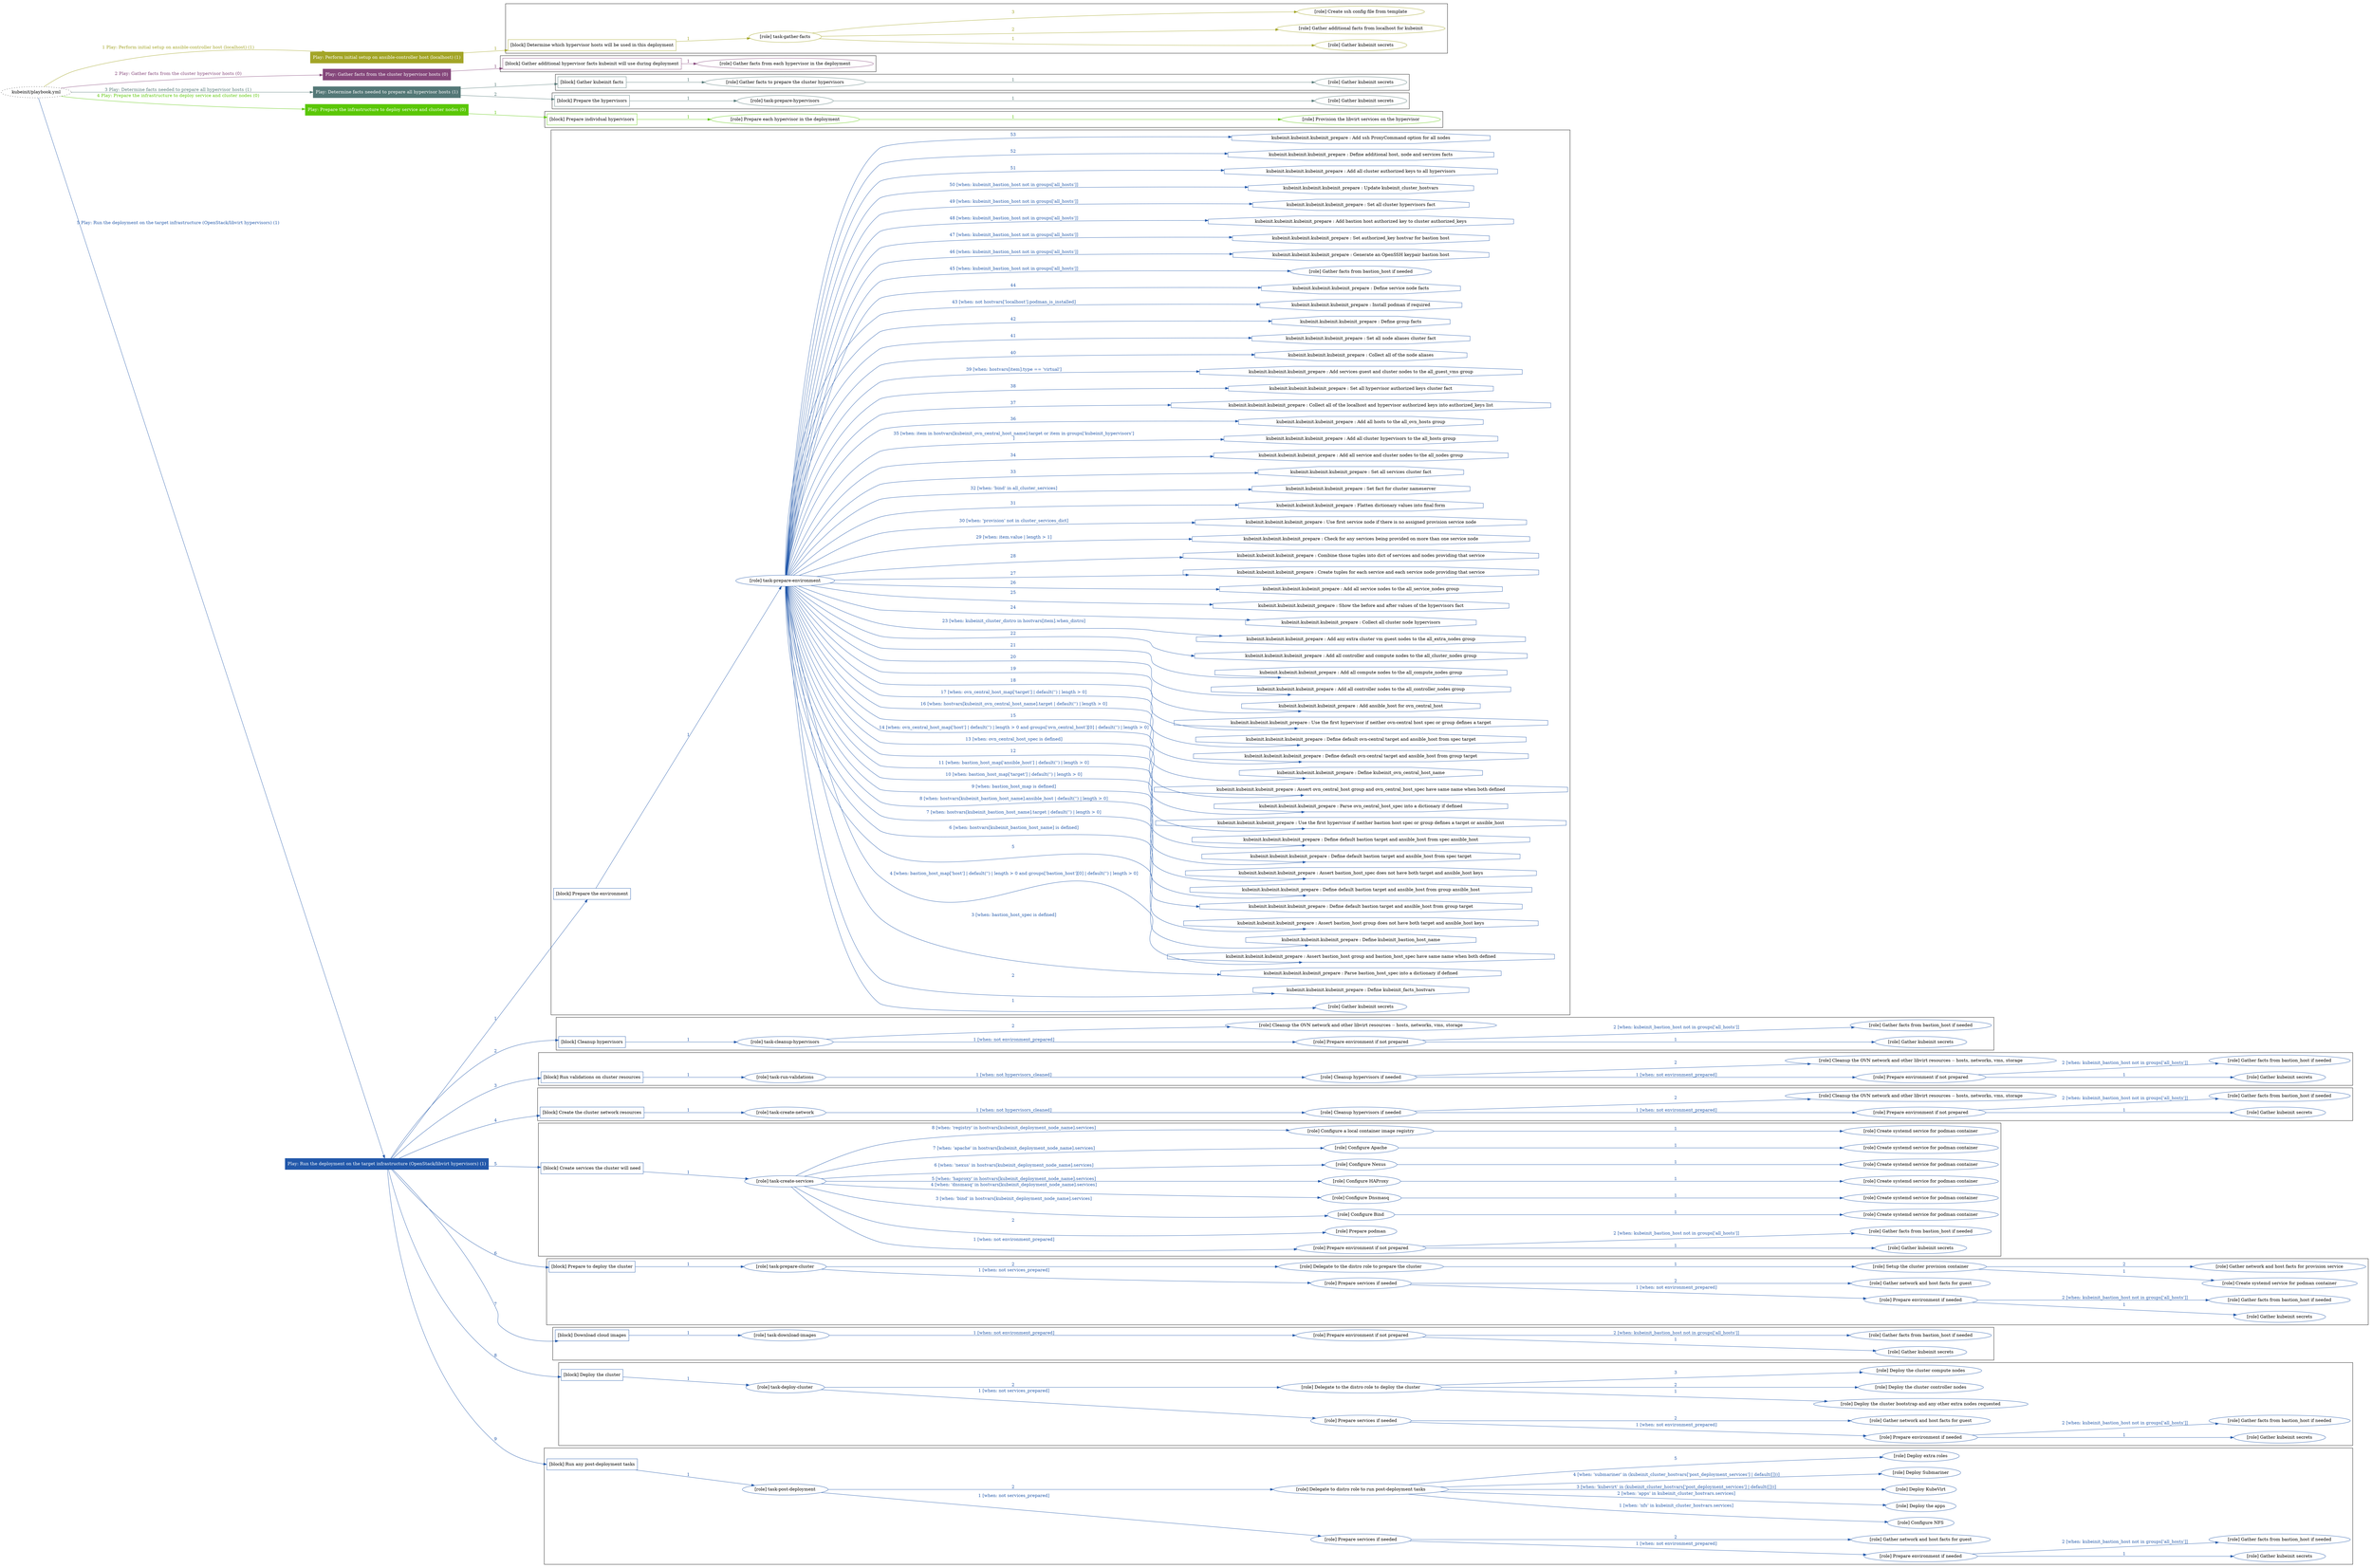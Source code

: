 digraph {
	graph [concentrate=true ordering=in rankdir=LR ratio=fill]
	edge [esep=5 sep=10]
	"kubeinit/playbook.yml" [URL="/home/runner/work/kubeinit/kubeinit/kubeinit/playbook.yml" id=playbook_8185ae1c style=dotted]
	"kubeinit/playbook.yml" -> play_71f407e3 [label="1 Play: Perform initial setup on ansible-controller host (localhost) (1)" color="#a3a527" fontcolor="#a3a527" id=edge_play_71f407e3 labeltooltip="1 Play: Perform initial setup on ansible-controller host (localhost) (1)" tooltip="1 Play: Perform initial setup on ansible-controller host (localhost) (1)"]
	subgraph "Play: Perform initial setup on ansible-controller host (localhost) (1)" {
		play_71f407e3 [label="Play: Perform initial setup on ansible-controller host (localhost) (1)" URL="/home/runner/work/kubeinit/kubeinit/kubeinit/playbook.yml" color="#a3a527" fontcolor="#ffffff" id=play_71f407e3 shape=box style=filled tooltip=localhost]
		play_71f407e3 -> block_9e48ea8b [label=1 color="#a3a527" fontcolor="#a3a527" id=edge_block_9e48ea8b labeltooltip=1 tooltip=1]
		subgraph cluster_block_9e48ea8b {
			block_9e48ea8b [label="[block] Determine which hypervisor hosts will be used in this deployment" URL="/home/runner/work/kubeinit/kubeinit/kubeinit/playbook.yml" color="#a3a527" id=block_9e48ea8b labeltooltip="Determine which hypervisor hosts will be used in this deployment" shape=box tooltip="Determine which hypervisor hosts will be used in this deployment"]
			block_9e48ea8b -> role_160fa98a [label="1 " color="#a3a527" fontcolor="#a3a527" id=edge_role_160fa98a labeltooltip="1 " tooltip="1 "]
			subgraph "task-gather-facts" {
				role_160fa98a [label="[role] task-gather-facts" URL="/home/runner/work/kubeinit/kubeinit/kubeinit/playbook.yml" color="#a3a527" id=role_160fa98a tooltip="task-gather-facts"]
				role_160fa98a -> role_1145b8d1 [label="1 " color="#a3a527" fontcolor="#a3a527" id=edge_role_1145b8d1 labeltooltip="1 " tooltip="1 "]
				subgraph "Gather kubeinit secrets" {
					role_1145b8d1 [label="[role] Gather kubeinit secrets" URL="/home/runner/.ansible/collections/ansible_collections/kubeinit/kubeinit/roles/kubeinit_prepare/tasks/build_hypervisors_group.yml" color="#a3a527" id=role_1145b8d1 tooltip="Gather kubeinit secrets"]
				}
				role_160fa98a -> role_4035652c [label="2 " color="#a3a527" fontcolor="#a3a527" id=edge_role_4035652c labeltooltip="2 " tooltip="2 "]
				subgraph "Gather additional facts from localhost for kubeinit" {
					role_4035652c [label="[role] Gather additional facts from localhost for kubeinit" URL="/home/runner/.ansible/collections/ansible_collections/kubeinit/kubeinit/roles/kubeinit_prepare/tasks/build_hypervisors_group.yml" color="#a3a527" id=role_4035652c tooltip="Gather additional facts from localhost for kubeinit"]
				}
				role_160fa98a -> role_fb1c3ccf [label="3 " color="#a3a527" fontcolor="#a3a527" id=edge_role_fb1c3ccf labeltooltip="3 " tooltip="3 "]
				subgraph "Create ssh config file from template" {
					role_fb1c3ccf [label="[role] Create ssh config file from template" URL="/home/runner/.ansible/collections/ansible_collections/kubeinit/kubeinit/roles/kubeinit_prepare/tasks/build_hypervisors_group.yml" color="#a3a527" id=role_fb1c3ccf tooltip="Create ssh config file from template"]
				}
			}
		}
	}
	"kubeinit/playbook.yml" -> play_76969bb3 [label="2 Play: Gather facts from the cluster hypervisor hosts (0)" color="#85477b" fontcolor="#85477b" id=edge_play_76969bb3 labeltooltip="2 Play: Gather facts from the cluster hypervisor hosts (0)" tooltip="2 Play: Gather facts from the cluster hypervisor hosts (0)"]
	subgraph "Play: Gather facts from the cluster hypervisor hosts (0)" {
		play_76969bb3 [label="Play: Gather facts from the cluster hypervisor hosts (0)" URL="/home/runner/work/kubeinit/kubeinit/kubeinit/playbook.yml" color="#85477b" fontcolor="#ffffff" id=play_76969bb3 shape=box style=filled tooltip="Play: Gather facts from the cluster hypervisor hosts (0)"]
		play_76969bb3 -> block_cde2ac29 [label=1 color="#85477b" fontcolor="#85477b" id=edge_block_cde2ac29 labeltooltip=1 tooltip=1]
		subgraph cluster_block_cde2ac29 {
			block_cde2ac29 [label="[block] Gather additional hypervisor facts kubeinit will use during deployment" URL="/home/runner/work/kubeinit/kubeinit/kubeinit/playbook.yml" color="#85477b" id=block_cde2ac29 labeltooltip="Gather additional hypervisor facts kubeinit will use during deployment" shape=box tooltip="Gather additional hypervisor facts kubeinit will use during deployment"]
			block_cde2ac29 -> role_2546f979 [label="1 " color="#85477b" fontcolor="#85477b" id=edge_role_2546f979 labeltooltip="1 " tooltip="1 "]
			subgraph "Gather facts from each hypervisor in the deployment" {
				role_2546f979 [label="[role] Gather facts from each hypervisor in the deployment" URL="/home/runner/work/kubeinit/kubeinit/kubeinit/playbook.yml" color="#85477b" id=role_2546f979 tooltip="Gather facts from each hypervisor in the deployment"]
			}
		}
	}
	"kubeinit/playbook.yml" -> play_4de09c0a [label="3 Play: Determine facts needed to prepare all hypervisor hosts (1)" color="#547877" fontcolor="#547877" id=edge_play_4de09c0a labeltooltip="3 Play: Determine facts needed to prepare all hypervisor hosts (1)" tooltip="3 Play: Determine facts needed to prepare all hypervisor hosts (1)"]
	subgraph "Play: Determine facts needed to prepare all hypervisor hosts (1)" {
		play_4de09c0a [label="Play: Determine facts needed to prepare all hypervisor hosts (1)" URL="/home/runner/work/kubeinit/kubeinit/kubeinit/playbook.yml" color="#547877" fontcolor="#ffffff" id=play_4de09c0a shape=box style=filled tooltip=localhost]
		play_4de09c0a -> block_80f62ac0 [label=1 color="#547877" fontcolor="#547877" id=edge_block_80f62ac0 labeltooltip=1 tooltip=1]
		subgraph cluster_block_80f62ac0 {
			block_80f62ac0 [label="[block] Gather kubeinit facts" URL="/home/runner/work/kubeinit/kubeinit/kubeinit/playbook.yml" color="#547877" id=block_80f62ac0 labeltooltip="Gather kubeinit facts" shape=box tooltip="Gather kubeinit facts"]
			block_80f62ac0 -> role_4efc9a37 [label="1 " color="#547877" fontcolor="#547877" id=edge_role_4efc9a37 labeltooltip="1 " tooltip="1 "]
			subgraph "Gather facts to prepare the cluster hypervisors" {
				role_4efc9a37 [label="[role] Gather facts to prepare the cluster hypervisors" URL="/home/runner/work/kubeinit/kubeinit/kubeinit/playbook.yml" color="#547877" id=role_4efc9a37 tooltip="Gather facts to prepare the cluster hypervisors"]
				role_4efc9a37 -> role_c209389d [label="1 " color="#547877" fontcolor="#547877" id=edge_role_c209389d labeltooltip="1 " tooltip="1 "]
				subgraph "Gather kubeinit secrets" {
					role_c209389d [label="[role] Gather kubeinit secrets" URL="/home/runner/.ansible/collections/ansible_collections/kubeinit/kubeinit/roles/kubeinit_prepare/tasks/gather_kubeinit_facts.yml" color="#547877" id=role_c209389d tooltip="Gather kubeinit secrets"]
				}
			}
		}
		play_4de09c0a -> block_3cb5768a [label=2 color="#547877" fontcolor="#547877" id=edge_block_3cb5768a labeltooltip=2 tooltip=2]
		subgraph cluster_block_3cb5768a {
			block_3cb5768a [label="[block] Prepare the hypervisors" URL="/home/runner/work/kubeinit/kubeinit/kubeinit/playbook.yml" color="#547877" id=block_3cb5768a labeltooltip="Prepare the hypervisors" shape=box tooltip="Prepare the hypervisors"]
			block_3cb5768a -> role_7a6a65f2 [label="1 " color="#547877" fontcolor="#547877" id=edge_role_7a6a65f2 labeltooltip="1 " tooltip="1 "]
			subgraph "task-prepare-hypervisors" {
				role_7a6a65f2 [label="[role] task-prepare-hypervisors" URL="/home/runner/work/kubeinit/kubeinit/kubeinit/playbook.yml" color="#547877" id=role_7a6a65f2 tooltip="task-prepare-hypervisors"]
				role_7a6a65f2 -> role_679c43aa [label="1 " color="#547877" fontcolor="#547877" id=edge_role_679c43aa labeltooltip="1 " tooltip="1 "]
				subgraph "Gather kubeinit secrets" {
					role_679c43aa [label="[role] Gather kubeinit secrets" URL="/home/runner/.ansible/collections/ansible_collections/kubeinit/kubeinit/roles/kubeinit_prepare/tasks/gather_kubeinit_facts.yml" color="#547877" id=role_679c43aa tooltip="Gather kubeinit secrets"]
				}
			}
		}
	}
	"kubeinit/playbook.yml" -> play_5cb78282 [label="4 Play: Prepare the infrastructure to deploy service and cluster nodes (0)" color="#5ac705" fontcolor="#5ac705" id=edge_play_5cb78282 labeltooltip="4 Play: Prepare the infrastructure to deploy service and cluster nodes (0)" tooltip="4 Play: Prepare the infrastructure to deploy service and cluster nodes (0)"]
	subgraph "Play: Prepare the infrastructure to deploy service and cluster nodes (0)" {
		play_5cb78282 [label="Play: Prepare the infrastructure to deploy service and cluster nodes (0)" URL="/home/runner/work/kubeinit/kubeinit/kubeinit/playbook.yml" color="#5ac705" fontcolor="#ffffff" id=play_5cb78282 shape=box style=filled tooltip="Play: Prepare the infrastructure to deploy service and cluster nodes (0)"]
		play_5cb78282 -> block_bb5bebdd [label=1 color="#5ac705" fontcolor="#5ac705" id=edge_block_bb5bebdd labeltooltip=1 tooltip=1]
		subgraph cluster_block_bb5bebdd {
			block_bb5bebdd [label="[block] Prepare individual hypervisors" URL="/home/runner/work/kubeinit/kubeinit/kubeinit/playbook.yml" color="#5ac705" id=block_bb5bebdd labeltooltip="Prepare individual hypervisors" shape=box tooltip="Prepare individual hypervisors"]
			block_bb5bebdd -> role_760f14a6 [label="1 " color="#5ac705" fontcolor="#5ac705" id=edge_role_760f14a6 labeltooltip="1 " tooltip="1 "]
			subgraph "Prepare each hypervisor in the deployment" {
				role_760f14a6 [label="[role] Prepare each hypervisor in the deployment" URL="/home/runner/work/kubeinit/kubeinit/kubeinit/playbook.yml" color="#5ac705" id=role_760f14a6 tooltip="Prepare each hypervisor in the deployment"]
				role_760f14a6 -> role_38eed0ce [label="1 " color="#5ac705" fontcolor="#5ac705" id=edge_role_38eed0ce labeltooltip="1 " tooltip="1 "]
				subgraph "Provision the libvirt services on the hypervisor" {
					role_38eed0ce [label="[role] Provision the libvirt services on the hypervisor" URL="/home/runner/.ansible/collections/ansible_collections/kubeinit/kubeinit/roles/kubeinit_prepare/tasks/prepare_hypervisor.yml" color="#5ac705" id=role_38eed0ce tooltip="Provision the libvirt services on the hypervisor"]
				}
			}
		}
	}
	"kubeinit/playbook.yml" -> play_e10cfaa5 [label="5 Play: Run the deployment on the target infrastructure (OpenStack/libvirt hypervisors) (1)" color="#2258aa" fontcolor="#2258aa" id=edge_play_e10cfaa5 labeltooltip="5 Play: Run the deployment on the target infrastructure (OpenStack/libvirt hypervisors) (1)" tooltip="5 Play: Run the deployment on the target infrastructure (OpenStack/libvirt hypervisors) (1)"]
	subgraph "Play: Run the deployment on the target infrastructure (OpenStack/libvirt hypervisors) (1)" {
		play_e10cfaa5 [label="Play: Run the deployment on the target infrastructure (OpenStack/libvirt hypervisors) (1)" URL="/home/runner/work/kubeinit/kubeinit/kubeinit/playbook.yml" color="#2258aa" fontcolor="#ffffff" id=play_e10cfaa5 shape=box style=filled tooltip=localhost]
		play_e10cfaa5 -> block_c89bbd6b [label=1 color="#2258aa" fontcolor="#2258aa" id=edge_block_c89bbd6b labeltooltip=1 tooltip=1]
		subgraph cluster_block_c89bbd6b {
			block_c89bbd6b [label="[block] Prepare the environment" URL="/home/runner/work/kubeinit/kubeinit/kubeinit/playbook.yml" color="#2258aa" id=block_c89bbd6b labeltooltip="Prepare the environment" shape=box tooltip="Prepare the environment"]
			block_c89bbd6b -> role_cfded468 [label="1 " color="#2258aa" fontcolor="#2258aa" id=edge_role_cfded468 labeltooltip="1 " tooltip="1 "]
			subgraph "task-prepare-environment" {
				role_cfded468 [label="[role] task-prepare-environment" URL="/home/runner/work/kubeinit/kubeinit/kubeinit/playbook.yml" color="#2258aa" id=role_cfded468 tooltip="task-prepare-environment"]
				role_cfded468 -> role_4dc9a456 [label="1 " color="#2258aa" fontcolor="#2258aa" id=edge_role_4dc9a456 labeltooltip="1 " tooltip="1 "]
				subgraph "Gather kubeinit secrets" {
					role_4dc9a456 [label="[role] Gather kubeinit secrets" URL="/home/runner/.ansible/collections/ansible_collections/kubeinit/kubeinit/roles/kubeinit_prepare/tasks/gather_kubeinit_facts.yml" color="#2258aa" id=role_4dc9a456 tooltip="Gather kubeinit secrets"]
				}
				task_ad8daf28 [label="kubeinit.kubeinit.kubeinit_prepare : Define kubeinit_facts_hostvars" URL="/home/runner/.ansible/collections/ansible_collections/kubeinit/kubeinit/roles/kubeinit_prepare/tasks/main.yml" color="#2258aa" id=task_ad8daf28 shape=octagon tooltip="kubeinit.kubeinit.kubeinit_prepare : Define kubeinit_facts_hostvars"]
				role_cfded468 -> task_ad8daf28 [label="2 " color="#2258aa" fontcolor="#2258aa" id=edge_task_ad8daf28 labeltooltip="2 " tooltip="2 "]
				task_6d8717a1 [label="kubeinit.kubeinit.kubeinit_prepare : Parse bastion_host_spec into a dictionary if defined" URL="/home/runner/.ansible/collections/ansible_collections/kubeinit/kubeinit/roles/kubeinit_prepare/tasks/main.yml" color="#2258aa" id=task_6d8717a1 shape=octagon tooltip="kubeinit.kubeinit.kubeinit_prepare : Parse bastion_host_spec into a dictionary if defined"]
				role_cfded468 -> task_6d8717a1 [label="3 [when: bastion_host_spec is defined]" color="#2258aa" fontcolor="#2258aa" id=edge_task_6d8717a1 labeltooltip="3 [when: bastion_host_spec is defined]" tooltip="3 [when: bastion_host_spec is defined]"]
				task_82a89805 [label="kubeinit.kubeinit.kubeinit_prepare : Assert bastion_host group and bastion_host_spec have same name when both defined" URL="/home/runner/.ansible/collections/ansible_collections/kubeinit/kubeinit/roles/kubeinit_prepare/tasks/main.yml" color="#2258aa" id=task_82a89805 shape=octagon tooltip="kubeinit.kubeinit.kubeinit_prepare : Assert bastion_host group and bastion_host_spec have same name when both defined"]
				role_cfded468 -> task_82a89805 [label="4 [when: bastion_host_map['host'] | default('') | length > 0 and groups['bastion_host'][0] | default('') | length > 0]" color="#2258aa" fontcolor="#2258aa" id=edge_task_82a89805 labeltooltip="4 [when: bastion_host_map['host'] | default('') | length > 0 and groups['bastion_host'][0] | default('') | length > 0]" tooltip="4 [when: bastion_host_map['host'] | default('') | length > 0 and groups['bastion_host'][0] | default('') | length > 0]"]
				task_9ba09ceb [label="kubeinit.kubeinit.kubeinit_prepare : Define kubeinit_bastion_host_name" URL="/home/runner/.ansible/collections/ansible_collections/kubeinit/kubeinit/roles/kubeinit_prepare/tasks/main.yml" color="#2258aa" id=task_9ba09ceb shape=octagon tooltip="kubeinit.kubeinit.kubeinit_prepare : Define kubeinit_bastion_host_name"]
				role_cfded468 -> task_9ba09ceb [label="5 " color="#2258aa" fontcolor="#2258aa" id=edge_task_9ba09ceb labeltooltip="5 " tooltip="5 "]
				task_ff7fea7a [label="kubeinit.kubeinit.kubeinit_prepare : Assert bastion_host group does not have both target and ansible_host keys" URL="/home/runner/.ansible/collections/ansible_collections/kubeinit/kubeinit/roles/kubeinit_prepare/tasks/main.yml" color="#2258aa" id=task_ff7fea7a shape=octagon tooltip="kubeinit.kubeinit.kubeinit_prepare : Assert bastion_host group does not have both target and ansible_host keys"]
				role_cfded468 -> task_ff7fea7a [label="6 [when: hostvars[kubeinit_bastion_host_name] is defined]" color="#2258aa" fontcolor="#2258aa" id=edge_task_ff7fea7a labeltooltip="6 [when: hostvars[kubeinit_bastion_host_name] is defined]" tooltip="6 [when: hostvars[kubeinit_bastion_host_name] is defined]"]
				task_e2d5142f [label="kubeinit.kubeinit.kubeinit_prepare : Define default bastion target and ansible_host from group target" URL="/home/runner/.ansible/collections/ansible_collections/kubeinit/kubeinit/roles/kubeinit_prepare/tasks/main.yml" color="#2258aa" id=task_e2d5142f shape=octagon tooltip="kubeinit.kubeinit.kubeinit_prepare : Define default bastion target and ansible_host from group target"]
				role_cfded468 -> task_e2d5142f [label="7 [when: hostvars[kubeinit_bastion_host_name].target | default('') | length > 0]" color="#2258aa" fontcolor="#2258aa" id=edge_task_e2d5142f labeltooltip="7 [when: hostvars[kubeinit_bastion_host_name].target | default('') | length > 0]" tooltip="7 [when: hostvars[kubeinit_bastion_host_name].target | default('') | length > 0]"]
				task_e8889f6d [label="kubeinit.kubeinit.kubeinit_prepare : Define default bastion target and ansible_host from group ansible_host" URL="/home/runner/.ansible/collections/ansible_collections/kubeinit/kubeinit/roles/kubeinit_prepare/tasks/main.yml" color="#2258aa" id=task_e8889f6d shape=octagon tooltip="kubeinit.kubeinit.kubeinit_prepare : Define default bastion target and ansible_host from group ansible_host"]
				role_cfded468 -> task_e8889f6d [label="8 [when: hostvars[kubeinit_bastion_host_name].ansible_host | default('') | length > 0]" color="#2258aa" fontcolor="#2258aa" id=edge_task_e8889f6d labeltooltip="8 [when: hostvars[kubeinit_bastion_host_name].ansible_host | default('') | length > 0]" tooltip="8 [when: hostvars[kubeinit_bastion_host_name].ansible_host | default('') | length > 0]"]
				task_7a1045cb [label="kubeinit.kubeinit.kubeinit_prepare : Assert bastion_host_spec does not have both target and ansible_host keys" URL="/home/runner/.ansible/collections/ansible_collections/kubeinit/kubeinit/roles/kubeinit_prepare/tasks/main.yml" color="#2258aa" id=task_7a1045cb shape=octagon tooltip="kubeinit.kubeinit.kubeinit_prepare : Assert bastion_host_spec does not have both target and ansible_host keys"]
				role_cfded468 -> task_7a1045cb [label="9 [when: bastion_host_map is defined]" color="#2258aa" fontcolor="#2258aa" id=edge_task_7a1045cb labeltooltip="9 [when: bastion_host_map is defined]" tooltip="9 [when: bastion_host_map is defined]"]
				task_5e6d75bf [label="kubeinit.kubeinit.kubeinit_prepare : Define default bastion target and ansible_host from spec target" URL="/home/runner/.ansible/collections/ansible_collections/kubeinit/kubeinit/roles/kubeinit_prepare/tasks/main.yml" color="#2258aa" id=task_5e6d75bf shape=octagon tooltip="kubeinit.kubeinit.kubeinit_prepare : Define default bastion target and ansible_host from spec target"]
				role_cfded468 -> task_5e6d75bf [label="10 [when: bastion_host_map['target'] | default('') | length > 0]" color="#2258aa" fontcolor="#2258aa" id=edge_task_5e6d75bf labeltooltip="10 [when: bastion_host_map['target'] | default('') | length > 0]" tooltip="10 [when: bastion_host_map['target'] | default('') | length > 0]"]
				task_0529c906 [label="kubeinit.kubeinit.kubeinit_prepare : Define default bastion target and ansible_host from spec ansible_host" URL="/home/runner/.ansible/collections/ansible_collections/kubeinit/kubeinit/roles/kubeinit_prepare/tasks/main.yml" color="#2258aa" id=task_0529c906 shape=octagon tooltip="kubeinit.kubeinit.kubeinit_prepare : Define default bastion target and ansible_host from spec ansible_host"]
				role_cfded468 -> task_0529c906 [label="11 [when: bastion_host_map['ansible_host'] | default('') | length > 0]" color="#2258aa" fontcolor="#2258aa" id=edge_task_0529c906 labeltooltip="11 [when: bastion_host_map['ansible_host'] | default('') | length > 0]" tooltip="11 [when: bastion_host_map['ansible_host'] | default('') | length > 0]"]
				task_8f51cb29 [label="kubeinit.kubeinit.kubeinit_prepare : Use the first hypervisor if neither bastion host spec or group defines a target or ansible_host" URL="/home/runner/.ansible/collections/ansible_collections/kubeinit/kubeinit/roles/kubeinit_prepare/tasks/main.yml" color="#2258aa" id=task_8f51cb29 shape=octagon tooltip="kubeinit.kubeinit.kubeinit_prepare : Use the first hypervisor if neither bastion host spec or group defines a target or ansible_host"]
				role_cfded468 -> task_8f51cb29 [label="12 " color="#2258aa" fontcolor="#2258aa" id=edge_task_8f51cb29 labeltooltip="12 " tooltip="12 "]
				task_f532f884 [label="kubeinit.kubeinit.kubeinit_prepare : Parse ovn_central_host_spec into a dictionary if defined" URL="/home/runner/.ansible/collections/ansible_collections/kubeinit/kubeinit/roles/kubeinit_prepare/tasks/main.yml" color="#2258aa" id=task_f532f884 shape=octagon tooltip="kubeinit.kubeinit.kubeinit_prepare : Parse ovn_central_host_spec into a dictionary if defined"]
				role_cfded468 -> task_f532f884 [label="13 [when: ovn_central_host_spec is defined]" color="#2258aa" fontcolor="#2258aa" id=edge_task_f532f884 labeltooltip="13 [when: ovn_central_host_spec is defined]" tooltip="13 [when: ovn_central_host_spec is defined]"]
				task_44774e1c [label="kubeinit.kubeinit.kubeinit_prepare : Assert ovn_central_host group and ovn_central_host_spec have same name when both defined" URL="/home/runner/.ansible/collections/ansible_collections/kubeinit/kubeinit/roles/kubeinit_prepare/tasks/main.yml" color="#2258aa" id=task_44774e1c shape=octagon tooltip="kubeinit.kubeinit.kubeinit_prepare : Assert ovn_central_host group and ovn_central_host_spec have same name when both defined"]
				role_cfded468 -> task_44774e1c [label="14 [when: ovn_central_host_map['host'] | default('') | length > 0 and groups['ovn_central_host'][0] | default('') | length > 0]" color="#2258aa" fontcolor="#2258aa" id=edge_task_44774e1c labeltooltip="14 [when: ovn_central_host_map['host'] | default('') | length > 0 and groups['ovn_central_host'][0] | default('') | length > 0]" tooltip="14 [when: ovn_central_host_map['host'] | default('') | length > 0 and groups['ovn_central_host'][0] | default('') | length > 0]"]
				task_edeea2eb [label="kubeinit.kubeinit.kubeinit_prepare : Define kubeinit_ovn_central_host_name" URL="/home/runner/.ansible/collections/ansible_collections/kubeinit/kubeinit/roles/kubeinit_prepare/tasks/main.yml" color="#2258aa" id=task_edeea2eb shape=octagon tooltip="kubeinit.kubeinit.kubeinit_prepare : Define kubeinit_ovn_central_host_name"]
				role_cfded468 -> task_edeea2eb [label="15 " color="#2258aa" fontcolor="#2258aa" id=edge_task_edeea2eb labeltooltip="15 " tooltip="15 "]
				task_a59ca547 [label="kubeinit.kubeinit.kubeinit_prepare : Define default ovn-central target and ansible_host from group target" URL="/home/runner/.ansible/collections/ansible_collections/kubeinit/kubeinit/roles/kubeinit_prepare/tasks/main.yml" color="#2258aa" id=task_a59ca547 shape=octagon tooltip="kubeinit.kubeinit.kubeinit_prepare : Define default ovn-central target and ansible_host from group target"]
				role_cfded468 -> task_a59ca547 [label="16 [when: hostvars[kubeinit_ovn_central_host_name].target | default('') | length > 0]" color="#2258aa" fontcolor="#2258aa" id=edge_task_a59ca547 labeltooltip="16 [when: hostvars[kubeinit_ovn_central_host_name].target | default('') | length > 0]" tooltip="16 [when: hostvars[kubeinit_ovn_central_host_name].target | default('') | length > 0]"]
				task_36bae14a [label="kubeinit.kubeinit.kubeinit_prepare : Define default ovn-central target and ansible_host from spec target" URL="/home/runner/.ansible/collections/ansible_collections/kubeinit/kubeinit/roles/kubeinit_prepare/tasks/main.yml" color="#2258aa" id=task_36bae14a shape=octagon tooltip="kubeinit.kubeinit.kubeinit_prepare : Define default ovn-central target and ansible_host from spec target"]
				role_cfded468 -> task_36bae14a [label="17 [when: ovn_central_host_map['target'] | default('') | length > 0]" color="#2258aa" fontcolor="#2258aa" id=edge_task_36bae14a labeltooltip="17 [when: ovn_central_host_map['target'] | default('') | length > 0]" tooltip="17 [when: ovn_central_host_map['target'] | default('') | length > 0]"]
				task_7f2a4e17 [label="kubeinit.kubeinit.kubeinit_prepare : Use the first hypervisor if neither ovn-central host spec or group defines a target" URL="/home/runner/.ansible/collections/ansible_collections/kubeinit/kubeinit/roles/kubeinit_prepare/tasks/main.yml" color="#2258aa" id=task_7f2a4e17 shape=octagon tooltip="kubeinit.kubeinit.kubeinit_prepare : Use the first hypervisor if neither ovn-central host spec or group defines a target"]
				role_cfded468 -> task_7f2a4e17 [label="18 " color="#2258aa" fontcolor="#2258aa" id=edge_task_7f2a4e17 labeltooltip="18 " tooltip="18 "]
				task_b04ab04b [label="kubeinit.kubeinit.kubeinit_prepare : Add ansible_host for ovn_central_host" URL="/home/runner/.ansible/collections/ansible_collections/kubeinit/kubeinit/roles/kubeinit_prepare/tasks/main.yml" color="#2258aa" id=task_b04ab04b shape=octagon tooltip="kubeinit.kubeinit.kubeinit_prepare : Add ansible_host for ovn_central_host"]
				role_cfded468 -> task_b04ab04b [label="19 " color="#2258aa" fontcolor="#2258aa" id=edge_task_b04ab04b labeltooltip="19 " tooltip="19 "]
				task_2959f921 [label="kubeinit.kubeinit.kubeinit_prepare : Add all controller nodes to the all_controller_nodes group" URL="/home/runner/.ansible/collections/ansible_collections/kubeinit/kubeinit/roles/kubeinit_prepare/tasks/prepare_groups.yml" color="#2258aa" id=task_2959f921 shape=octagon tooltip="kubeinit.kubeinit.kubeinit_prepare : Add all controller nodes to the all_controller_nodes group"]
				role_cfded468 -> task_2959f921 [label="20 " color="#2258aa" fontcolor="#2258aa" id=edge_task_2959f921 labeltooltip="20 " tooltip="20 "]
				task_78f3e2e1 [label="kubeinit.kubeinit.kubeinit_prepare : Add all compute nodes to the all_compute_nodes group" URL="/home/runner/.ansible/collections/ansible_collections/kubeinit/kubeinit/roles/kubeinit_prepare/tasks/prepare_groups.yml" color="#2258aa" id=task_78f3e2e1 shape=octagon tooltip="kubeinit.kubeinit.kubeinit_prepare : Add all compute nodes to the all_compute_nodes group"]
				role_cfded468 -> task_78f3e2e1 [label="21 " color="#2258aa" fontcolor="#2258aa" id=edge_task_78f3e2e1 labeltooltip="21 " tooltip="21 "]
				task_fa39a2bc [label="kubeinit.kubeinit.kubeinit_prepare : Add all controller and compute nodes to the all_cluster_nodes group" URL="/home/runner/.ansible/collections/ansible_collections/kubeinit/kubeinit/roles/kubeinit_prepare/tasks/prepare_groups.yml" color="#2258aa" id=task_fa39a2bc shape=octagon tooltip="kubeinit.kubeinit.kubeinit_prepare : Add all controller and compute nodes to the all_cluster_nodes group"]
				role_cfded468 -> task_fa39a2bc [label="22 " color="#2258aa" fontcolor="#2258aa" id=edge_task_fa39a2bc labeltooltip="22 " tooltip="22 "]
				task_b6703459 [label="kubeinit.kubeinit.kubeinit_prepare : Add any extra cluster vm guest nodes to the all_extra_nodes group" URL="/home/runner/.ansible/collections/ansible_collections/kubeinit/kubeinit/roles/kubeinit_prepare/tasks/prepare_groups.yml" color="#2258aa" id=task_b6703459 shape=octagon tooltip="kubeinit.kubeinit.kubeinit_prepare : Add any extra cluster vm guest nodes to the all_extra_nodes group"]
				role_cfded468 -> task_b6703459 [label="23 [when: kubeinit_cluster_distro in hostvars[item].when_distro]" color="#2258aa" fontcolor="#2258aa" id=edge_task_b6703459 labeltooltip="23 [when: kubeinit_cluster_distro in hostvars[item].when_distro]" tooltip="23 [when: kubeinit_cluster_distro in hostvars[item].when_distro]"]
				task_c67479f7 [label="kubeinit.kubeinit.kubeinit_prepare : Collect all cluster node hypervisors" URL="/home/runner/.ansible/collections/ansible_collections/kubeinit/kubeinit/roles/kubeinit_prepare/tasks/prepare_groups.yml" color="#2258aa" id=task_c67479f7 shape=octagon tooltip="kubeinit.kubeinit.kubeinit_prepare : Collect all cluster node hypervisors"]
				role_cfded468 -> task_c67479f7 [label="24 " color="#2258aa" fontcolor="#2258aa" id=edge_task_c67479f7 labeltooltip="24 " tooltip="24 "]
				task_174ce928 [label="kubeinit.kubeinit.kubeinit_prepare : Show the before and after values of the hypervisors fact" URL="/home/runner/.ansible/collections/ansible_collections/kubeinit/kubeinit/roles/kubeinit_prepare/tasks/prepare_groups.yml" color="#2258aa" id=task_174ce928 shape=octagon tooltip="kubeinit.kubeinit.kubeinit_prepare : Show the before and after values of the hypervisors fact"]
				role_cfded468 -> task_174ce928 [label="25 " color="#2258aa" fontcolor="#2258aa" id=edge_task_174ce928 labeltooltip="25 " tooltip="25 "]
				task_ef637964 [label="kubeinit.kubeinit.kubeinit_prepare : Add all service nodes to the all_service_nodes group" URL="/home/runner/.ansible/collections/ansible_collections/kubeinit/kubeinit/roles/kubeinit_prepare/tasks/prepare_groups.yml" color="#2258aa" id=task_ef637964 shape=octagon tooltip="kubeinit.kubeinit.kubeinit_prepare : Add all service nodes to the all_service_nodes group"]
				role_cfded468 -> task_ef637964 [label="26 " color="#2258aa" fontcolor="#2258aa" id=edge_task_ef637964 labeltooltip="26 " tooltip="26 "]
				task_6f8906a0 [label="kubeinit.kubeinit.kubeinit_prepare : Create tuples for each service and each service node providing that service" URL="/home/runner/.ansible/collections/ansible_collections/kubeinit/kubeinit/roles/kubeinit_prepare/tasks/prepare_groups.yml" color="#2258aa" id=task_6f8906a0 shape=octagon tooltip="kubeinit.kubeinit.kubeinit_prepare : Create tuples for each service and each service node providing that service"]
				role_cfded468 -> task_6f8906a0 [label="27 " color="#2258aa" fontcolor="#2258aa" id=edge_task_6f8906a0 labeltooltip="27 " tooltip="27 "]
				task_69236e32 [label="kubeinit.kubeinit.kubeinit_prepare : Combine those tuples into dict of services and nodes providing that service" URL="/home/runner/.ansible/collections/ansible_collections/kubeinit/kubeinit/roles/kubeinit_prepare/tasks/prepare_groups.yml" color="#2258aa" id=task_69236e32 shape=octagon tooltip="kubeinit.kubeinit.kubeinit_prepare : Combine those tuples into dict of services and nodes providing that service"]
				role_cfded468 -> task_69236e32 [label="28 " color="#2258aa" fontcolor="#2258aa" id=edge_task_69236e32 labeltooltip="28 " tooltip="28 "]
				task_787e6d3c [label="kubeinit.kubeinit.kubeinit_prepare : Check for any services being provided on more than one service node" URL="/home/runner/.ansible/collections/ansible_collections/kubeinit/kubeinit/roles/kubeinit_prepare/tasks/prepare_groups.yml" color="#2258aa" id=task_787e6d3c shape=octagon tooltip="kubeinit.kubeinit.kubeinit_prepare : Check for any services being provided on more than one service node"]
				role_cfded468 -> task_787e6d3c [label="29 [when: item.value | length > 1]" color="#2258aa" fontcolor="#2258aa" id=edge_task_787e6d3c labeltooltip="29 [when: item.value | length > 1]" tooltip="29 [when: item.value | length > 1]"]
				task_9e7ef586 [label="kubeinit.kubeinit.kubeinit_prepare : Use first service node if there is no assigned provision service node" URL="/home/runner/.ansible/collections/ansible_collections/kubeinit/kubeinit/roles/kubeinit_prepare/tasks/prepare_groups.yml" color="#2258aa" id=task_9e7ef586 shape=octagon tooltip="kubeinit.kubeinit.kubeinit_prepare : Use first service node if there is no assigned provision service node"]
				role_cfded468 -> task_9e7ef586 [label="30 [when: 'provision' not in cluster_services_dict]" color="#2258aa" fontcolor="#2258aa" id=edge_task_9e7ef586 labeltooltip="30 [when: 'provision' not in cluster_services_dict]" tooltip="30 [when: 'provision' not in cluster_services_dict]"]
				task_8171bf08 [label="kubeinit.kubeinit.kubeinit_prepare : Flatten dictionary values into final form" URL="/home/runner/.ansible/collections/ansible_collections/kubeinit/kubeinit/roles/kubeinit_prepare/tasks/prepare_groups.yml" color="#2258aa" id=task_8171bf08 shape=octagon tooltip="kubeinit.kubeinit.kubeinit_prepare : Flatten dictionary values into final form"]
				role_cfded468 -> task_8171bf08 [label="31 " color="#2258aa" fontcolor="#2258aa" id=edge_task_8171bf08 labeltooltip="31 " tooltip="31 "]
				task_a15df491 [label="kubeinit.kubeinit.kubeinit_prepare : Set fact for cluster nameserver" URL="/home/runner/.ansible/collections/ansible_collections/kubeinit/kubeinit/roles/kubeinit_prepare/tasks/prepare_groups.yml" color="#2258aa" id=task_a15df491 shape=octagon tooltip="kubeinit.kubeinit.kubeinit_prepare : Set fact for cluster nameserver"]
				role_cfded468 -> task_a15df491 [label="32 [when: 'bind' in all_cluster_services]" color="#2258aa" fontcolor="#2258aa" id=edge_task_a15df491 labeltooltip="32 [when: 'bind' in all_cluster_services]" tooltip="32 [when: 'bind' in all_cluster_services]"]
				task_382ce690 [label="kubeinit.kubeinit.kubeinit_prepare : Set all services cluster fact" URL="/home/runner/.ansible/collections/ansible_collections/kubeinit/kubeinit/roles/kubeinit_prepare/tasks/prepare_groups.yml" color="#2258aa" id=task_382ce690 shape=octagon tooltip="kubeinit.kubeinit.kubeinit_prepare : Set all services cluster fact"]
				role_cfded468 -> task_382ce690 [label="33 " color="#2258aa" fontcolor="#2258aa" id=edge_task_382ce690 labeltooltip="33 " tooltip="33 "]
				task_84f02df7 [label="kubeinit.kubeinit.kubeinit_prepare : Add all service and cluster nodes to the all_nodes group" URL="/home/runner/.ansible/collections/ansible_collections/kubeinit/kubeinit/roles/kubeinit_prepare/tasks/prepare_groups.yml" color="#2258aa" id=task_84f02df7 shape=octagon tooltip="kubeinit.kubeinit.kubeinit_prepare : Add all service and cluster nodes to the all_nodes group"]
				role_cfded468 -> task_84f02df7 [label="34 " color="#2258aa" fontcolor="#2258aa" id=edge_task_84f02df7 labeltooltip="34 " tooltip="34 "]
				task_01a1b46c [label="kubeinit.kubeinit.kubeinit_prepare : Add all cluster hypervisors to the all_hosts group" URL="/home/runner/.ansible/collections/ansible_collections/kubeinit/kubeinit/roles/kubeinit_prepare/tasks/prepare_groups.yml" color="#2258aa" id=task_01a1b46c shape=octagon tooltip="kubeinit.kubeinit.kubeinit_prepare : Add all cluster hypervisors to the all_hosts group"]
				role_cfded468 -> task_01a1b46c [label="35 [when: item in hostvars[kubeinit_ovn_central_host_name].target or item in groups['kubeinit_hypervisors']
]" color="#2258aa" fontcolor="#2258aa" id=edge_task_01a1b46c labeltooltip="35 [when: item in hostvars[kubeinit_ovn_central_host_name].target or item in groups['kubeinit_hypervisors']
]" tooltip="35 [when: item in hostvars[kubeinit_ovn_central_host_name].target or item in groups['kubeinit_hypervisors']
]"]
				task_11785dd5 [label="kubeinit.kubeinit.kubeinit_prepare : Add all hosts to the all_ovn_hosts group" URL="/home/runner/.ansible/collections/ansible_collections/kubeinit/kubeinit/roles/kubeinit_prepare/tasks/prepare_groups.yml" color="#2258aa" id=task_11785dd5 shape=octagon tooltip="kubeinit.kubeinit.kubeinit_prepare : Add all hosts to the all_ovn_hosts group"]
				role_cfded468 -> task_11785dd5 [label="36 " color="#2258aa" fontcolor="#2258aa" id=edge_task_11785dd5 labeltooltip="36 " tooltip="36 "]
				task_d018cb65 [label="kubeinit.kubeinit.kubeinit_prepare : Collect all of the localhost and hypervisor authorized keys into authorized_keys list" URL="/home/runner/.ansible/collections/ansible_collections/kubeinit/kubeinit/roles/kubeinit_prepare/tasks/prepare_groups.yml" color="#2258aa" id=task_d018cb65 shape=octagon tooltip="kubeinit.kubeinit.kubeinit_prepare : Collect all of the localhost and hypervisor authorized keys into authorized_keys list"]
				role_cfded468 -> task_d018cb65 [label="37 " color="#2258aa" fontcolor="#2258aa" id=edge_task_d018cb65 labeltooltip="37 " tooltip="37 "]
				task_a39a2403 [label="kubeinit.kubeinit.kubeinit_prepare : Set all hypervisor authorized keys cluster fact" URL="/home/runner/.ansible/collections/ansible_collections/kubeinit/kubeinit/roles/kubeinit_prepare/tasks/prepare_groups.yml" color="#2258aa" id=task_a39a2403 shape=octagon tooltip="kubeinit.kubeinit.kubeinit_prepare : Set all hypervisor authorized keys cluster fact"]
				role_cfded468 -> task_a39a2403 [label="38 " color="#2258aa" fontcolor="#2258aa" id=edge_task_a39a2403 labeltooltip="38 " tooltip="38 "]
				task_a0b13203 [label="kubeinit.kubeinit.kubeinit_prepare : Add services guest and cluster nodes to the all_guest_vms group" URL="/home/runner/.ansible/collections/ansible_collections/kubeinit/kubeinit/roles/kubeinit_prepare/tasks/prepare_groups.yml" color="#2258aa" id=task_a0b13203 shape=octagon tooltip="kubeinit.kubeinit.kubeinit_prepare : Add services guest and cluster nodes to the all_guest_vms group"]
				role_cfded468 -> task_a0b13203 [label="39 [when: hostvars[item].type == 'virtual']" color="#2258aa" fontcolor="#2258aa" id=edge_task_a0b13203 labeltooltip="39 [when: hostvars[item].type == 'virtual']" tooltip="39 [when: hostvars[item].type == 'virtual']"]
				task_96ef6c68 [label="kubeinit.kubeinit.kubeinit_prepare : Collect all of the node aliases" URL="/home/runner/.ansible/collections/ansible_collections/kubeinit/kubeinit/roles/kubeinit_prepare/tasks/prepare_groups.yml" color="#2258aa" id=task_96ef6c68 shape=octagon tooltip="kubeinit.kubeinit.kubeinit_prepare : Collect all of the node aliases"]
				role_cfded468 -> task_96ef6c68 [label="40 " color="#2258aa" fontcolor="#2258aa" id=edge_task_96ef6c68 labeltooltip="40 " tooltip="40 "]
				task_fb7f4985 [label="kubeinit.kubeinit.kubeinit_prepare : Set all node aliases cluster fact" URL="/home/runner/.ansible/collections/ansible_collections/kubeinit/kubeinit/roles/kubeinit_prepare/tasks/prepare_groups.yml" color="#2258aa" id=task_fb7f4985 shape=octagon tooltip="kubeinit.kubeinit.kubeinit_prepare : Set all node aliases cluster fact"]
				role_cfded468 -> task_fb7f4985 [label="41 " color="#2258aa" fontcolor="#2258aa" id=edge_task_fb7f4985 labeltooltip="41 " tooltip="41 "]
				task_cafd8fec [label="kubeinit.kubeinit.kubeinit_prepare : Define group facts" URL="/home/runner/.ansible/collections/ansible_collections/kubeinit/kubeinit/roles/kubeinit_prepare/tasks/main.yml" color="#2258aa" id=task_cafd8fec shape=octagon tooltip="kubeinit.kubeinit.kubeinit_prepare : Define group facts"]
				role_cfded468 -> task_cafd8fec [label="42 " color="#2258aa" fontcolor="#2258aa" id=edge_task_cafd8fec labeltooltip="42 " tooltip="42 "]
				task_0e350703 [label="kubeinit.kubeinit.kubeinit_prepare : Install podman if required" URL="/home/runner/.ansible/collections/ansible_collections/kubeinit/kubeinit/roles/kubeinit_prepare/tasks/main.yml" color="#2258aa" id=task_0e350703 shape=octagon tooltip="kubeinit.kubeinit.kubeinit_prepare : Install podman if required"]
				role_cfded468 -> task_0e350703 [label="43 [when: not hostvars['localhost'].podman_is_installed]" color="#2258aa" fontcolor="#2258aa" id=edge_task_0e350703 labeltooltip="43 [when: not hostvars['localhost'].podman_is_installed]" tooltip="43 [when: not hostvars['localhost'].podman_is_installed]"]
				task_99d14930 [label="kubeinit.kubeinit.kubeinit_prepare : Define service node facts" URL="/home/runner/.ansible/collections/ansible_collections/kubeinit/kubeinit/roles/kubeinit_prepare/tasks/main.yml" color="#2258aa" id=task_99d14930 shape=octagon tooltip="kubeinit.kubeinit.kubeinit_prepare : Define service node facts"]
				role_cfded468 -> task_99d14930 [label="44 " color="#2258aa" fontcolor="#2258aa" id=edge_task_99d14930 labeltooltip="44 " tooltip="44 "]
				role_cfded468 -> role_aad86407 [label="45 [when: kubeinit_bastion_host not in groups['all_hosts']]" color="#2258aa" fontcolor="#2258aa" id=edge_role_aad86407 labeltooltip="45 [when: kubeinit_bastion_host not in groups['all_hosts']]" tooltip="45 [when: kubeinit_bastion_host not in groups['all_hosts']]"]
				subgraph "Gather facts from bastion_host if needed" {
					role_aad86407 [label="[role] Gather facts from bastion_host if needed" URL="/home/runner/.ansible/collections/ansible_collections/kubeinit/kubeinit/roles/kubeinit_prepare/tasks/main.yml" color="#2258aa" id=role_aad86407 tooltip="Gather facts from bastion_host if needed"]
				}
				task_959ee1df [label="kubeinit.kubeinit.kubeinit_prepare : Generate an OpenSSH keypair bastion host" URL="/home/runner/.ansible/collections/ansible_collections/kubeinit/kubeinit/roles/kubeinit_prepare/tasks/main.yml" color="#2258aa" id=task_959ee1df shape=octagon tooltip="kubeinit.kubeinit.kubeinit_prepare : Generate an OpenSSH keypair bastion host"]
				role_cfded468 -> task_959ee1df [label="46 [when: kubeinit_bastion_host not in groups['all_hosts']]" color="#2258aa" fontcolor="#2258aa" id=edge_task_959ee1df labeltooltip="46 [when: kubeinit_bastion_host not in groups['all_hosts']]" tooltip="46 [when: kubeinit_bastion_host not in groups['all_hosts']]"]
				task_33e7812c [label="kubeinit.kubeinit.kubeinit_prepare : Set authorized_key hostvar for bastion host" URL="/home/runner/.ansible/collections/ansible_collections/kubeinit/kubeinit/roles/kubeinit_prepare/tasks/main.yml" color="#2258aa" id=task_33e7812c shape=octagon tooltip="kubeinit.kubeinit.kubeinit_prepare : Set authorized_key hostvar for bastion host"]
				role_cfded468 -> task_33e7812c [label="47 [when: kubeinit_bastion_host not in groups['all_hosts']]" color="#2258aa" fontcolor="#2258aa" id=edge_task_33e7812c labeltooltip="47 [when: kubeinit_bastion_host not in groups['all_hosts']]" tooltip="47 [when: kubeinit_bastion_host not in groups['all_hosts']]"]
				task_b2b99557 [label="kubeinit.kubeinit.kubeinit_prepare : Add bastion host authorized key to cluster authorized_keys" URL="/home/runner/.ansible/collections/ansible_collections/kubeinit/kubeinit/roles/kubeinit_prepare/tasks/main.yml" color="#2258aa" id=task_b2b99557 shape=octagon tooltip="kubeinit.kubeinit.kubeinit_prepare : Add bastion host authorized key to cluster authorized_keys"]
				role_cfded468 -> task_b2b99557 [label="48 [when: kubeinit_bastion_host not in groups['all_hosts']]" color="#2258aa" fontcolor="#2258aa" id=edge_task_b2b99557 labeltooltip="48 [when: kubeinit_bastion_host not in groups['all_hosts']]" tooltip="48 [when: kubeinit_bastion_host not in groups['all_hosts']]"]
				task_edc533dd [label="kubeinit.kubeinit.kubeinit_prepare : Set all cluster hypervisors fact" URL="/home/runner/.ansible/collections/ansible_collections/kubeinit/kubeinit/roles/kubeinit_prepare/tasks/main.yml" color="#2258aa" id=task_edc533dd shape=octagon tooltip="kubeinit.kubeinit.kubeinit_prepare : Set all cluster hypervisors fact"]
				role_cfded468 -> task_edc533dd [label="49 [when: kubeinit_bastion_host not in groups['all_hosts']]" color="#2258aa" fontcolor="#2258aa" id=edge_task_edc533dd labeltooltip="49 [when: kubeinit_bastion_host not in groups['all_hosts']]" tooltip="49 [when: kubeinit_bastion_host not in groups['all_hosts']]"]
				task_1cc0c7e2 [label="kubeinit.kubeinit.kubeinit_prepare : Update kubeinit_cluster_hostvars" URL="/home/runner/.ansible/collections/ansible_collections/kubeinit/kubeinit/roles/kubeinit_prepare/tasks/main.yml" color="#2258aa" id=task_1cc0c7e2 shape=octagon tooltip="kubeinit.kubeinit.kubeinit_prepare : Update kubeinit_cluster_hostvars"]
				role_cfded468 -> task_1cc0c7e2 [label="50 [when: kubeinit_bastion_host not in groups['all_hosts']]" color="#2258aa" fontcolor="#2258aa" id=edge_task_1cc0c7e2 labeltooltip="50 [when: kubeinit_bastion_host not in groups['all_hosts']]" tooltip="50 [when: kubeinit_bastion_host not in groups['all_hosts']]"]
				task_a9240a17 [label="kubeinit.kubeinit.kubeinit_prepare : Add all cluster authorized keys to all hypervisors" URL="/home/runner/.ansible/collections/ansible_collections/kubeinit/kubeinit/roles/kubeinit_prepare/tasks/main.yml" color="#2258aa" id=task_a9240a17 shape=octagon tooltip="kubeinit.kubeinit.kubeinit_prepare : Add all cluster authorized keys to all hypervisors"]
				role_cfded468 -> task_a9240a17 [label="51 " color="#2258aa" fontcolor="#2258aa" id=edge_task_a9240a17 labeltooltip="51 " tooltip="51 "]
				task_e6f61c5a [label="kubeinit.kubeinit.kubeinit_prepare : Define additional host, node and services facts" URL="/home/runner/.ansible/collections/ansible_collections/kubeinit/kubeinit/roles/kubeinit_prepare/tasks/main.yml" color="#2258aa" id=task_e6f61c5a shape=octagon tooltip="kubeinit.kubeinit.kubeinit_prepare : Define additional host, node and services facts"]
				role_cfded468 -> task_e6f61c5a [label="52 " color="#2258aa" fontcolor="#2258aa" id=edge_task_e6f61c5a labeltooltip="52 " tooltip="52 "]
				task_1da770ed [label="kubeinit.kubeinit.kubeinit_prepare : Add ssh ProxyCommand option for all nodes" URL="/home/runner/.ansible/collections/ansible_collections/kubeinit/kubeinit/roles/kubeinit_prepare/tasks/main.yml" color="#2258aa" id=task_1da770ed shape=octagon tooltip="kubeinit.kubeinit.kubeinit_prepare : Add ssh ProxyCommand option for all nodes"]
				role_cfded468 -> task_1da770ed [label="53 " color="#2258aa" fontcolor="#2258aa" id=edge_task_1da770ed labeltooltip="53 " tooltip="53 "]
			}
		}
		play_e10cfaa5 -> block_9d64e36d [label=2 color="#2258aa" fontcolor="#2258aa" id=edge_block_9d64e36d labeltooltip=2 tooltip=2]
		subgraph cluster_block_9d64e36d {
			block_9d64e36d [label="[block] Cleanup hypervisors" URL="/home/runner/work/kubeinit/kubeinit/kubeinit/playbook.yml" color="#2258aa" id=block_9d64e36d labeltooltip="Cleanup hypervisors" shape=box tooltip="Cleanup hypervisors"]
			block_9d64e36d -> role_8afbfa6a [label="1 " color="#2258aa" fontcolor="#2258aa" id=edge_role_8afbfa6a labeltooltip="1 " tooltip="1 "]
			subgraph "task-cleanup-hypervisors" {
				role_8afbfa6a [label="[role] task-cleanup-hypervisors" URL="/home/runner/work/kubeinit/kubeinit/kubeinit/playbook.yml" color="#2258aa" id=role_8afbfa6a tooltip="task-cleanup-hypervisors"]
				role_8afbfa6a -> role_4c28a24c [label="1 [when: not environment_prepared]" color="#2258aa" fontcolor="#2258aa" id=edge_role_4c28a24c labeltooltip="1 [when: not environment_prepared]" tooltip="1 [when: not environment_prepared]"]
				subgraph "Prepare environment if not prepared" {
					role_4c28a24c [label="[role] Prepare environment if not prepared" URL="/home/runner/.ansible/collections/ansible_collections/kubeinit/kubeinit/roles/kubeinit_libvirt/tasks/cleanup_hypervisors.yml" color="#2258aa" id=role_4c28a24c tooltip="Prepare environment if not prepared"]
					role_4c28a24c -> role_869ee7a3 [label="1 " color="#2258aa" fontcolor="#2258aa" id=edge_role_869ee7a3 labeltooltip="1 " tooltip="1 "]
					subgraph "Gather kubeinit secrets" {
						role_869ee7a3 [label="[role] Gather kubeinit secrets" URL="/home/runner/.ansible/collections/ansible_collections/kubeinit/kubeinit/roles/kubeinit_prepare/tasks/gather_kubeinit_facts.yml" color="#2258aa" id=role_869ee7a3 tooltip="Gather kubeinit secrets"]
					}
					role_4c28a24c -> role_5c3df8b3 [label="2 [when: kubeinit_bastion_host not in groups['all_hosts']]" color="#2258aa" fontcolor="#2258aa" id=edge_role_5c3df8b3 labeltooltip="2 [when: kubeinit_bastion_host not in groups['all_hosts']]" tooltip="2 [when: kubeinit_bastion_host not in groups['all_hosts']]"]
					subgraph "Gather facts from bastion_host if needed" {
						role_5c3df8b3 [label="[role] Gather facts from bastion_host if needed" URL="/home/runner/.ansible/collections/ansible_collections/kubeinit/kubeinit/roles/kubeinit_prepare/tasks/main.yml" color="#2258aa" id=role_5c3df8b3 tooltip="Gather facts from bastion_host if needed"]
					}
				}
				role_8afbfa6a -> role_74fb8299 [label="2 " color="#2258aa" fontcolor="#2258aa" id=edge_role_74fb8299 labeltooltip="2 " tooltip="2 "]
				subgraph "Cleanup the OVN network and other libvirt resources -- hosts, networks, vms, storage" {
					role_74fb8299 [label="[role] Cleanup the OVN network and other libvirt resources -- hosts, networks, vms, storage" URL="/home/runner/.ansible/collections/ansible_collections/kubeinit/kubeinit/roles/kubeinit_libvirt/tasks/cleanup_hypervisors.yml" color="#2258aa" id=role_74fb8299 tooltip="Cleanup the OVN network and other libvirt resources -- hosts, networks, vms, storage"]
				}
			}
		}
		play_e10cfaa5 -> block_4deef489 [label=3 color="#2258aa" fontcolor="#2258aa" id=edge_block_4deef489 labeltooltip=3 tooltip=3]
		subgraph cluster_block_4deef489 {
			block_4deef489 [label="[block] Run validations on cluster resources" URL="/home/runner/work/kubeinit/kubeinit/kubeinit/playbook.yml" color="#2258aa" id=block_4deef489 labeltooltip="Run validations on cluster resources" shape=box tooltip="Run validations on cluster resources"]
			block_4deef489 -> role_fd263241 [label="1 " color="#2258aa" fontcolor="#2258aa" id=edge_role_fd263241 labeltooltip="1 " tooltip="1 "]
			subgraph "task-run-validations" {
				role_fd263241 [label="[role] task-run-validations" URL="/home/runner/work/kubeinit/kubeinit/kubeinit/playbook.yml" color="#2258aa" id=role_fd263241 tooltip="task-run-validations"]
				role_fd263241 -> role_13e4c4c7 [label="1 [when: not hypervisors_cleaned]" color="#2258aa" fontcolor="#2258aa" id=edge_role_13e4c4c7 labeltooltip="1 [when: not hypervisors_cleaned]" tooltip="1 [when: not hypervisors_cleaned]"]
				subgraph "Cleanup hypervisors if needed" {
					role_13e4c4c7 [label="[role] Cleanup hypervisors if needed" URL="/home/runner/.ansible/collections/ansible_collections/kubeinit/kubeinit/roles/kubeinit_validations/tasks/main.yml" color="#2258aa" id=role_13e4c4c7 tooltip="Cleanup hypervisors if needed"]
					role_13e4c4c7 -> role_f932a289 [label="1 [when: not environment_prepared]" color="#2258aa" fontcolor="#2258aa" id=edge_role_f932a289 labeltooltip="1 [when: not environment_prepared]" tooltip="1 [when: not environment_prepared]"]
					subgraph "Prepare environment if not prepared" {
						role_f932a289 [label="[role] Prepare environment if not prepared" URL="/home/runner/.ansible/collections/ansible_collections/kubeinit/kubeinit/roles/kubeinit_libvirt/tasks/cleanup_hypervisors.yml" color="#2258aa" id=role_f932a289 tooltip="Prepare environment if not prepared"]
						role_f932a289 -> role_b2886f58 [label="1 " color="#2258aa" fontcolor="#2258aa" id=edge_role_b2886f58 labeltooltip="1 " tooltip="1 "]
						subgraph "Gather kubeinit secrets" {
							role_b2886f58 [label="[role] Gather kubeinit secrets" URL="/home/runner/.ansible/collections/ansible_collections/kubeinit/kubeinit/roles/kubeinit_prepare/tasks/gather_kubeinit_facts.yml" color="#2258aa" id=role_b2886f58 tooltip="Gather kubeinit secrets"]
						}
						role_f932a289 -> role_002b79dc [label="2 [when: kubeinit_bastion_host not in groups['all_hosts']]" color="#2258aa" fontcolor="#2258aa" id=edge_role_002b79dc labeltooltip="2 [when: kubeinit_bastion_host not in groups['all_hosts']]" tooltip="2 [when: kubeinit_bastion_host not in groups['all_hosts']]"]
						subgraph "Gather facts from bastion_host if needed" {
							role_002b79dc [label="[role] Gather facts from bastion_host if needed" URL="/home/runner/.ansible/collections/ansible_collections/kubeinit/kubeinit/roles/kubeinit_prepare/tasks/main.yml" color="#2258aa" id=role_002b79dc tooltip="Gather facts from bastion_host if needed"]
						}
					}
					role_13e4c4c7 -> role_74eef96d [label="2 " color="#2258aa" fontcolor="#2258aa" id=edge_role_74eef96d labeltooltip="2 " tooltip="2 "]
					subgraph "Cleanup the OVN network and other libvirt resources -- hosts, networks, vms, storage" {
						role_74eef96d [label="[role] Cleanup the OVN network and other libvirt resources -- hosts, networks, vms, storage" URL="/home/runner/.ansible/collections/ansible_collections/kubeinit/kubeinit/roles/kubeinit_libvirt/tasks/cleanup_hypervisors.yml" color="#2258aa" id=role_74eef96d tooltip="Cleanup the OVN network and other libvirt resources -- hosts, networks, vms, storage"]
					}
				}
			}
		}
		play_e10cfaa5 -> block_eef5b533 [label=4 color="#2258aa" fontcolor="#2258aa" id=edge_block_eef5b533 labeltooltip=4 tooltip=4]
		subgraph cluster_block_eef5b533 {
			block_eef5b533 [label="[block] Create the cluster network resources" URL="/home/runner/work/kubeinit/kubeinit/kubeinit/playbook.yml" color="#2258aa" id=block_eef5b533 labeltooltip="Create the cluster network resources" shape=box tooltip="Create the cluster network resources"]
			block_eef5b533 -> role_84231a0a [label="1 " color="#2258aa" fontcolor="#2258aa" id=edge_role_84231a0a labeltooltip="1 " tooltip="1 "]
			subgraph "task-create-network" {
				role_84231a0a [label="[role] task-create-network" URL="/home/runner/work/kubeinit/kubeinit/kubeinit/playbook.yml" color="#2258aa" id=role_84231a0a tooltip="task-create-network"]
				role_84231a0a -> role_f9c067df [label="1 [when: not hypervisors_cleaned]" color="#2258aa" fontcolor="#2258aa" id=edge_role_f9c067df labeltooltip="1 [when: not hypervisors_cleaned]" tooltip="1 [when: not hypervisors_cleaned]"]
				subgraph "Cleanup hypervisors if needed" {
					role_f9c067df [label="[role] Cleanup hypervisors if needed" URL="/home/runner/.ansible/collections/ansible_collections/kubeinit/kubeinit/roles/kubeinit_libvirt/tasks/create_network.yml" color="#2258aa" id=role_f9c067df tooltip="Cleanup hypervisors if needed"]
					role_f9c067df -> role_13eea070 [label="1 [when: not environment_prepared]" color="#2258aa" fontcolor="#2258aa" id=edge_role_13eea070 labeltooltip="1 [when: not environment_prepared]" tooltip="1 [when: not environment_prepared]"]
					subgraph "Prepare environment if not prepared" {
						role_13eea070 [label="[role] Prepare environment if not prepared" URL="/home/runner/.ansible/collections/ansible_collections/kubeinit/kubeinit/roles/kubeinit_libvirt/tasks/cleanup_hypervisors.yml" color="#2258aa" id=role_13eea070 tooltip="Prepare environment if not prepared"]
						role_13eea070 -> role_eac82c03 [label="1 " color="#2258aa" fontcolor="#2258aa" id=edge_role_eac82c03 labeltooltip="1 " tooltip="1 "]
						subgraph "Gather kubeinit secrets" {
							role_eac82c03 [label="[role] Gather kubeinit secrets" URL="/home/runner/.ansible/collections/ansible_collections/kubeinit/kubeinit/roles/kubeinit_prepare/tasks/gather_kubeinit_facts.yml" color="#2258aa" id=role_eac82c03 tooltip="Gather kubeinit secrets"]
						}
						role_13eea070 -> role_3b18b05b [label="2 [when: kubeinit_bastion_host not in groups['all_hosts']]" color="#2258aa" fontcolor="#2258aa" id=edge_role_3b18b05b labeltooltip="2 [when: kubeinit_bastion_host not in groups['all_hosts']]" tooltip="2 [when: kubeinit_bastion_host not in groups['all_hosts']]"]
						subgraph "Gather facts from bastion_host if needed" {
							role_3b18b05b [label="[role] Gather facts from bastion_host if needed" URL="/home/runner/.ansible/collections/ansible_collections/kubeinit/kubeinit/roles/kubeinit_prepare/tasks/main.yml" color="#2258aa" id=role_3b18b05b tooltip="Gather facts from bastion_host if needed"]
						}
					}
					role_f9c067df -> role_14e285eb [label="2 " color="#2258aa" fontcolor="#2258aa" id=edge_role_14e285eb labeltooltip="2 " tooltip="2 "]
					subgraph "Cleanup the OVN network and other libvirt resources -- hosts, networks, vms, storage" {
						role_14e285eb [label="[role] Cleanup the OVN network and other libvirt resources -- hosts, networks, vms, storage" URL="/home/runner/.ansible/collections/ansible_collections/kubeinit/kubeinit/roles/kubeinit_libvirt/tasks/cleanup_hypervisors.yml" color="#2258aa" id=role_14e285eb tooltip="Cleanup the OVN network and other libvirt resources -- hosts, networks, vms, storage"]
					}
				}
			}
		}
		play_e10cfaa5 -> block_23cee03b [label=5 color="#2258aa" fontcolor="#2258aa" id=edge_block_23cee03b labeltooltip=5 tooltip=5]
		subgraph cluster_block_23cee03b {
			block_23cee03b [label="[block] Create services the cluster will need" URL="/home/runner/work/kubeinit/kubeinit/kubeinit/playbook.yml" color="#2258aa" id=block_23cee03b labeltooltip="Create services the cluster will need" shape=box tooltip="Create services the cluster will need"]
			block_23cee03b -> role_0544b413 [label="1 " color="#2258aa" fontcolor="#2258aa" id=edge_role_0544b413 labeltooltip="1 " tooltip="1 "]
			subgraph "task-create-services" {
				role_0544b413 [label="[role] task-create-services" URL="/home/runner/work/kubeinit/kubeinit/kubeinit/playbook.yml" color="#2258aa" id=role_0544b413 tooltip="task-create-services"]
				role_0544b413 -> role_aa8e13f7 [label="1 [when: not environment_prepared]" color="#2258aa" fontcolor="#2258aa" id=edge_role_aa8e13f7 labeltooltip="1 [when: not environment_prepared]" tooltip="1 [when: not environment_prepared]"]
				subgraph "Prepare environment if not prepared" {
					role_aa8e13f7 [label="[role] Prepare environment if not prepared" URL="/home/runner/.ansible/collections/ansible_collections/kubeinit/kubeinit/roles/kubeinit_services/tasks/main.yml" color="#2258aa" id=role_aa8e13f7 tooltip="Prepare environment if not prepared"]
					role_aa8e13f7 -> role_d12d4719 [label="1 " color="#2258aa" fontcolor="#2258aa" id=edge_role_d12d4719 labeltooltip="1 " tooltip="1 "]
					subgraph "Gather kubeinit secrets" {
						role_d12d4719 [label="[role] Gather kubeinit secrets" URL="/home/runner/.ansible/collections/ansible_collections/kubeinit/kubeinit/roles/kubeinit_prepare/tasks/gather_kubeinit_facts.yml" color="#2258aa" id=role_d12d4719 tooltip="Gather kubeinit secrets"]
					}
					role_aa8e13f7 -> role_8c97f5aa [label="2 [when: kubeinit_bastion_host not in groups['all_hosts']]" color="#2258aa" fontcolor="#2258aa" id=edge_role_8c97f5aa labeltooltip="2 [when: kubeinit_bastion_host not in groups['all_hosts']]" tooltip="2 [when: kubeinit_bastion_host not in groups['all_hosts']]"]
					subgraph "Gather facts from bastion_host if needed" {
						role_8c97f5aa [label="[role] Gather facts from bastion_host if needed" URL="/home/runner/.ansible/collections/ansible_collections/kubeinit/kubeinit/roles/kubeinit_prepare/tasks/main.yml" color="#2258aa" id=role_8c97f5aa tooltip="Gather facts from bastion_host if needed"]
					}
				}
				role_0544b413 -> role_82fd4d67 [label="2 " color="#2258aa" fontcolor="#2258aa" id=edge_role_82fd4d67 labeltooltip="2 " tooltip="2 "]
				subgraph "Prepare podman" {
					role_82fd4d67 [label="[role] Prepare podman" URL="/home/runner/.ansible/collections/ansible_collections/kubeinit/kubeinit/roles/kubeinit_services/tasks/00_create_service_pod.yml" color="#2258aa" id=role_82fd4d67 tooltip="Prepare podman"]
				}
				role_0544b413 -> role_e1674e3c [label="3 [when: 'bind' in hostvars[kubeinit_deployment_node_name].services]" color="#2258aa" fontcolor="#2258aa" id=edge_role_e1674e3c labeltooltip="3 [when: 'bind' in hostvars[kubeinit_deployment_node_name].services]" tooltip="3 [when: 'bind' in hostvars[kubeinit_deployment_node_name].services]"]
				subgraph "Configure Bind" {
					role_e1674e3c [label="[role] Configure Bind" URL="/home/runner/.ansible/collections/ansible_collections/kubeinit/kubeinit/roles/kubeinit_services/tasks/start_services_containers.yml" color="#2258aa" id=role_e1674e3c tooltip="Configure Bind"]
					role_e1674e3c -> role_7517131d [label="1 " color="#2258aa" fontcolor="#2258aa" id=edge_role_7517131d labeltooltip="1 " tooltip="1 "]
					subgraph "Create systemd service for podman container" {
						role_7517131d [label="[role] Create systemd service for podman container" URL="/home/runner/.ansible/collections/ansible_collections/kubeinit/kubeinit/roles/kubeinit_bind/tasks/main.yml" color="#2258aa" id=role_7517131d tooltip="Create systemd service for podman container"]
					}
				}
				role_0544b413 -> role_74efb19d [label="4 [when: 'dnsmasq' in hostvars[kubeinit_deployment_node_name].services]" color="#2258aa" fontcolor="#2258aa" id=edge_role_74efb19d labeltooltip="4 [when: 'dnsmasq' in hostvars[kubeinit_deployment_node_name].services]" tooltip="4 [when: 'dnsmasq' in hostvars[kubeinit_deployment_node_name].services]"]
				subgraph "Configure Dnsmasq" {
					role_74efb19d [label="[role] Configure Dnsmasq" URL="/home/runner/.ansible/collections/ansible_collections/kubeinit/kubeinit/roles/kubeinit_services/tasks/start_services_containers.yml" color="#2258aa" id=role_74efb19d tooltip="Configure Dnsmasq"]
					role_74efb19d -> role_8cc1aff2 [label="1 " color="#2258aa" fontcolor="#2258aa" id=edge_role_8cc1aff2 labeltooltip="1 " tooltip="1 "]
					subgraph "Create systemd service for podman container" {
						role_8cc1aff2 [label="[role] Create systemd service for podman container" URL="/home/runner/.ansible/collections/ansible_collections/kubeinit/kubeinit/roles/kubeinit_dnsmasq/tasks/main.yml" color="#2258aa" id=role_8cc1aff2 tooltip="Create systemd service for podman container"]
					}
				}
				role_0544b413 -> role_9fb920d8 [label="5 [when: 'haproxy' in hostvars[kubeinit_deployment_node_name].services]" color="#2258aa" fontcolor="#2258aa" id=edge_role_9fb920d8 labeltooltip="5 [when: 'haproxy' in hostvars[kubeinit_deployment_node_name].services]" tooltip="5 [when: 'haproxy' in hostvars[kubeinit_deployment_node_name].services]"]
				subgraph "Configure HAProxy" {
					role_9fb920d8 [label="[role] Configure HAProxy" URL="/home/runner/.ansible/collections/ansible_collections/kubeinit/kubeinit/roles/kubeinit_services/tasks/start_services_containers.yml" color="#2258aa" id=role_9fb920d8 tooltip="Configure HAProxy"]
					role_9fb920d8 -> role_c3b2980b [label="1 " color="#2258aa" fontcolor="#2258aa" id=edge_role_c3b2980b labeltooltip="1 " tooltip="1 "]
					subgraph "Create systemd service for podman container" {
						role_c3b2980b [label="[role] Create systemd service for podman container" URL="/home/runner/.ansible/collections/ansible_collections/kubeinit/kubeinit/roles/kubeinit_haproxy/tasks/main.yml" color="#2258aa" id=role_c3b2980b tooltip="Create systemd service for podman container"]
					}
				}
				role_0544b413 -> role_4308944e [label="6 [when: 'nexus' in hostvars[kubeinit_deployment_node_name].services]" color="#2258aa" fontcolor="#2258aa" id=edge_role_4308944e labeltooltip="6 [when: 'nexus' in hostvars[kubeinit_deployment_node_name].services]" tooltip="6 [when: 'nexus' in hostvars[kubeinit_deployment_node_name].services]"]
				subgraph "Configure Nexus" {
					role_4308944e [label="[role] Configure Nexus" URL="/home/runner/.ansible/collections/ansible_collections/kubeinit/kubeinit/roles/kubeinit_services/tasks/start_services_containers.yml" color="#2258aa" id=role_4308944e tooltip="Configure Nexus"]
					role_4308944e -> role_6ba28175 [label="1 " color="#2258aa" fontcolor="#2258aa" id=edge_role_6ba28175 labeltooltip="1 " tooltip="1 "]
					subgraph "Create systemd service for podman container" {
						role_6ba28175 [label="[role] Create systemd service for podman container" URL="/home/runner/.ansible/collections/ansible_collections/kubeinit/kubeinit/roles/kubeinit_nexus/tasks/main.yml" color="#2258aa" id=role_6ba28175 tooltip="Create systemd service for podman container"]
					}
				}
				role_0544b413 -> role_f3013865 [label="7 [when: 'apache' in hostvars[kubeinit_deployment_node_name].services]" color="#2258aa" fontcolor="#2258aa" id=edge_role_f3013865 labeltooltip="7 [when: 'apache' in hostvars[kubeinit_deployment_node_name].services]" tooltip="7 [when: 'apache' in hostvars[kubeinit_deployment_node_name].services]"]
				subgraph "Configure Apache" {
					role_f3013865 [label="[role] Configure Apache" URL="/home/runner/.ansible/collections/ansible_collections/kubeinit/kubeinit/roles/kubeinit_services/tasks/start_services_containers.yml" color="#2258aa" id=role_f3013865 tooltip="Configure Apache"]
					role_f3013865 -> role_a5c72803 [label="1 " color="#2258aa" fontcolor="#2258aa" id=edge_role_a5c72803 labeltooltip="1 " tooltip="1 "]
					subgraph "Create systemd service for podman container" {
						role_a5c72803 [label="[role] Create systemd service for podman container" URL="/home/runner/.ansible/collections/ansible_collections/kubeinit/kubeinit/roles/kubeinit_apache/tasks/main.yml" color="#2258aa" id=role_a5c72803 tooltip="Create systemd service for podman container"]
					}
				}
				role_0544b413 -> role_db8ee98d [label="8 [when: 'registry' in hostvars[kubeinit_deployment_node_name].services]" color="#2258aa" fontcolor="#2258aa" id=edge_role_db8ee98d labeltooltip="8 [when: 'registry' in hostvars[kubeinit_deployment_node_name].services]" tooltip="8 [when: 'registry' in hostvars[kubeinit_deployment_node_name].services]"]
				subgraph "Configure a local container image registry" {
					role_db8ee98d [label="[role] Configure a local container image registry" URL="/home/runner/.ansible/collections/ansible_collections/kubeinit/kubeinit/roles/kubeinit_services/tasks/start_services_containers.yml" color="#2258aa" id=role_db8ee98d tooltip="Configure a local container image registry"]
					role_db8ee98d -> role_20320387 [label="1 " color="#2258aa" fontcolor="#2258aa" id=edge_role_20320387 labeltooltip="1 " tooltip="1 "]
					subgraph "Create systemd service for podman container" {
						role_20320387 [label="[role] Create systemd service for podman container" URL="/home/runner/.ansible/collections/ansible_collections/kubeinit/kubeinit/roles/kubeinit_registry/tasks/main.yml" color="#2258aa" id=role_20320387 tooltip="Create systemd service for podman container"]
					}
				}
			}
		}
		play_e10cfaa5 -> block_c4a704db [label=6 color="#2258aa" fontcolor="#2258aa" id=edge_block_c4a704db labeltooltip=6 tooltip=6]
		subgraph cluster_block_c4a704db {
			block_c4a704db [label="[block] Prepare to deploy the cluster" URL="/home/runner/work/kubeinit/kubeinit/kubeinit/playbook.yml" color="#2258aa" id=block_c4a704db labeltooltip="Prepare to deploy the cluster" shape=box tooltip="Prepare to deploy the cluster"]
			block_c4a704db -> role_dbbb26d4 [label="1 " color="#2258aa" fontcolor="#2258aa" id=edge_role_dbbb26d4 labeltooltip="1 " tooltip="1 "]
			subgraph "task-prepare-cluster" {
				role_dbbb26d4 [label="[role] task-prepare-cluster" URL="/home/runner/work/kubeinit/kubeinit/kubeinit/playbook.yml" color="#2258aa" id=role_dbbb26d4 tooltip="task-prepare-cluster"]
				role_dbbb26d4 -> role_ad005a2b [label="1 [when: not services_prepared]" color="#2258aa" fontcolor="#2258aa" id=edge_role_ad005a2b labeltooltip="1 [when: not services_prepared]" tooltip="1 [when: not services_prepared]"]
				subgraph "Prepare services if needed" {
					role_ad005a2b [label="[role] Prepare services if needed" URL="/home/runner/.ansible/collections/ansible_collections/kubeinit/kubeinit/roles/kubeinit_prepare/tasks/prepare_cluster.yml" color="#2258aa" id=role_ad005a2b tooltip="Prepare services if needed"]
					role_ad005a2b -> role_6cac67a9 [label="1 [when: not environment_prepared]" color="#2258aa" fontcolor="#2258aa" id=edge_role_6cac67a9 labeltooltip="1 [when: not environment_prepared]" tooltip="1 [when: not environment_prepared]"]
					subgraph "Prepare environment if needed" {
						role_6cac67a9 [label="[role] Prepare environment if needed" URL="/home/runner/.ansible/collections/ansible_collections/kubeinit/kubeinit/roles/kubeinit_services/tasks/prepare_services.yml" color="#2258aa" id=role_6cac67a9 tooltip="Prepare environment if needed"]
						role_6cac67a9 -> role_a63079ca [label="1 " color="#2258aa" fontcolor="#2258aa" id=edge_role_a63079ca labeltooltip="1 " tooltip="1 "]
						subgraph "Gather kubeinit secrets" {
							role_a63079ca [label="[role] Gather kubeinit secrets" URL="/home/runner/.ansible/collections/ansible_collections/kubeinit/kubeinit/roles/kubeinit_prepare/tasks/gather_kubeinit_facts.yml" color="#2258aa" id=role_a63079ca tooltip="Gather kubeinit secrets"]
						}
						role_6cac67a9 -> role_f82da2ca [label="2 [when: kubeinit_bastion_host not in groups['all_hosts']]" color="#2258aa" fontcolor="#2258aa" id=edge_role_f82da2ca labeltooltip="2 [when: kubeinit_bastion_host not in groups['all_hosts']]" tooltip="2 [when: kubeinit_bastion_host not in groups['all_hosts']]"]
						subgraph "Gather facts from bastion_host if needed" {
							role_f82da2ca [label="[role] Gather facts from bastion_host if needed" URL="/home/runner/.ansible/collections/ansible_collections/kubeinit/kubeinit/roles/kubeinit_prepare/tasks/main.yml" color="#2258aa" id=role_f82da2ca tooltip="Gather facts from bastion_host if needed"]
						}
					}
					role_ad005a2b -> role_52a2b285 [label="2 " color="#2258aa" fontcolor="#2258aa" id=edge_role_52a2b285 labeltooltip="2 " tooltip="2 "]
					subgraph "Gather network and host facts for guest" {
						role_52a2b285 [label="[role] Gather network and host facts for guest" URL="/home/runner/.ansible/collections/ansible_collections/kubeinit/kubeinit/roles/kubeinit_services/tasks/prepare_services.yml" color="#2258aa" id=role_52a2b285 tooltip="Gather network and host facts for guest"]
					}
				}
				role_dbbb26d4 -> role_97dea364 [label="2 " color="#2258aa" fontcolor="#2258aa" id=edge_role_97dea364 labeltooltip="2 " tooltip="2 "]
				subgraph "Delegate to the distro role to prepare the cluster" {
					role_97dea364 [label="[role] Delegate to the distro role to prepare the cluster" URL="/home/runner/.ansible/collections/ansible_collections/kubeinit/kubeinit/roles/kubeinit_prepare/tasks/prepare_cluster.yml" color="#2258aa" id=role_97dea364 tooltip="Delegate to the distro role to prepare the cluster"]
					role_97dea364 -> role_c937677d [label="1 " color="#2258aa" fontcolor="#2258aa" id=edge_role_c937677d labeltooltip="1 " tooltip="1 "]
					subgraph "Setup the cluster provision container" {
						role_c937677d [label="[role] Setup the cluster provision container" URL="/home/runner/.ansible/collections/ansible_collections/kubeinit/kubeinit/roles/kubeinit_openshift/tasks/prepare_cluster.yml" color="#2258aa" id=role_c937677d tooltip="Setup the cluster provision container"]
						role_c937677d -> role_b7b682bd [label="1 " color="#2258aa" fontcolor="#2258aa" id=edge_role_b7b682bd labeltooltip="1 " tooltip="1 "]
						subgraph "Create systemd service for podman container" {
							role_b7b682bd [label="[role] Create systemd service for podman container" URL="/home/runner/.ansible/collections/ansible_collections/kubeinit/kubeinit/roles/kubeinit_services/tasks/create_provision_container.yml" color="#2258aa" id=role_b7b682bd tooltip="Create systemd service for podman container"]
						}
						role_c937677d -> role_354ec9f1 [label="2 " color="#2258aa" fontcolor="#2258aa" id=edge_role_354ec9f1 labeltooltip="2 " tooltip="2 "]
						subgraph "Gather network and host facts for provision service" {
							role_354ec9f1 [label="[role] Gather network and host facts for provision service" URL="/home/runner/.ansible/collections/ansible_collections/kubeinit/kubeinit/roles/kubeinit_services/tasks/create_provision_container.yml" color="#2258aa" id=role_354ec9f1 tooltip="Gather network and host facts for provision service"]
						}
					}
				}
			}
		}
		play_e10cfaa5 -> block_321d5513 [label=7 color="#2258aa" fontcolor="#2258aa" id=edge_block_321d5513 labeltooltip=7 tooltip=7]
		subgraph cluster_block_321d5513 {
			block_321d5513 [label="[block] Download cloud images" URL="/home/runner/work/kubeinit/kubeinit/kubeinit/playbook.yml" color="#2258aa" id=block_321d5513 labeltooltip="Download cloud images" shape=box tooltip="Download cloud images"]
			block_321d5513 -> role_f027ce00 [label="1 " color="#2258aa" fontcolor="#2258aa" id=edge_role_f027ce00 labeltooltip="1 " tooltip="1 "]
			subgraph "task-download-images" {
				role_f027ce00 [label="[role] task-download-images" URL="/home/runner/work/kubeinit/kubeinit/kubeinit/playbook.yml" color="#2258aa" id=role_f027ce00 tooltip="task-download-images"]
				role_f027ce00 -> role_ff7eb43d [label="1 [when: not environment_prepared]" color="#2258aa" fontcolor="#2258aa" id=edge_role_ff7eb43d labeltooltip="1 [when: not environment_prepared]" tooltip="1 [when: not environment_prepared]"]
				subgraph "Prepare environment if not prepared" {
					role_ff7eb43d [label="[role] Prepare environment if not prepared" URL="/home/runner/.ansible/collections/ansible_collections/kubeinit/kubeinit/roles/kubeinit_libvirt/tasks/download_cloud_images.yml" color="#2258aa" id=role_ff7eb43d tooltip="Prepare environment if not prepared"]
					role_ff7eb43d -> role_616470f8 [label="1 " color="#2258aa" fontcolor="#2258aa" id=edge_role_616470f8 labeltooltip="1 " tooltip="1 "]
					subgraph "Gather kubeinit secrets" {
						role_616470f8 [label="[role] Gather kubeinit secrets" URL="/home/runner/.ansible/collections/ansible_collections/kubeinit/kubeinit/roles/kubeinit_prepare/tasks/gather_kubeinit_facts.yml" color="#2258aa" id=role_616470f8 tooltip="Gather kubeinit secrets"]
					}
					role_ff7eb43d -> role_ea75da47 [label="2 [when: kubeinit_bastion_host not in groups['all_hosts']]" color="#2258aa" fontcolor="#2258aa" id=edge_role_ea75da47 labeltooltip="2 [when: kubeinit_bastion_host not in groups['all_hosts']]" tooltip="2 [when: kubeinit_bastion_host not in groups['all_hosts']]"]
					subgraph "Gather facts from bastion_host if needed" {
						role_ea75da47 [label="[role] Gather facts from bastion_host if needed" URL="/home/runner/.ansible/collections/ansible_collections/kubeinit/kubeinit/roles/kubeinit_prepare/tasks/main.yml" color="#2258aa" id=role_ea75da47 tooltip="Gather facts from bastion_host if needed"]
					}
				}
			}
		}
		play_e10cfaa5 -> block_1837c64b [label=8 color="#2258aa" fontcolor="#2258aa" id=edge_block_1837c64b labeltooltip=8 tooltip=8]
		subgraph cluster_block_1837c64b {
			block_1837c64b [label="[block] Deploy the cluster" URL="/home/runner/work/kubeinit/kubeinit/kubeinit/playbook.yml" color="#2258aa" id=block_1837c64b labeltooltip="Deploy the cluster" shape=box tooltip="Deploy the cluster"]
			block_1837c64b -> role_52d9d808 [label="1 " color="#2258aa" fontcolor="#2258aa" id=edge_role_52d9d808 labeltooltip="1 " tooltip="1 "]
			subgraph "task-deploy-cluster" {
				role_52d9d808 [label="[role] task-deploy-cluster" URL="/home/runner/work/kubeinit/kubeinit/kubeinit/playbook.yml" color="#2258aa" id=role_52d9d808 tooltip="task-deploy-cluster"]
				role_52d9d808 -> role_e354b156 [label="1 [when: not services_prepared]" color="#2258aa" fontcolor="#2258aa" id=edge_role_e354b156 labeltooltip="1 [when: not services_prepared]" tooltip="1 [when: not services_prepared]"]
				subgraph "Prepare services if needed" {
					role_e354b156 [label="[role] Prepare services if needed" URL="/home/runner/.ansible/collections/ansible_collections/kubeinit/kubeinit/roles/kubeinit_prepare/tasks/deploy_cluster.yml" color="#2258aa" id=role_e354b156 tooltip="Prepare services if needed"]
					role_e354b156 -> role_4f5468dd [label="1 [when: not environment_prepared]" color="#2258aa" fontcolor="#2258aa" id=edge_role_4f5468dd labeltooltip="1 [when: not environment_prepared]" tooltip="1 [when: not environment_prepared]"]
					subgraph "Prepare environment if needed" {
						role_4f5468dd [label="[role] Prepare environment if needed" URL="/home/runner/.ansible/collections/ansible_collections/kubeinit/kubeinit/roles/kubeinit_services/tasks/prepare_services.yml" color="#2258aa" id=role_4f5468dd tooltip="Prepare environment if needed"]
						role_4f5468dd -> role_fabcbe5e [label="1 " color="#2258aa" fontcolor="#2258aa" id=edge_role_fabcbe5e labeltooltip="1 " tooltip="1 "]
						subgraph "Gather kubeinit secrets" {
							role_fabcbe5e [label="[role] Gather kubeinit secrets" URL="/home/runner/.ansible/collections/ansible_collections/kubeinit/kubeinit/roles/kubeinit_prepare/tasks/gather_kubeinit_facts.yml" color="#2258aa" id=role_fabcbe5e tooltip="Gather kubeinit secrets"]
						}
						role_4f5468dd -> role_f32ab00a [label="2 [when: kubeinit_bastion_host not in groups['all_hosts']]" color="#2258aa" fontcolor="#2258aa" id=edge_role_f32ab00a labeltooltip="2 [when: kubeinit_bastion_host not in groups['all_hosts']]" tooltip="2 [when: kubeinit_bastion_host not in groups['all_hosts']]"]
						subgraph "Gather facts from bastion_host if needed" {
							role_f32ab00a [label="[role] Gather facts from bastion_host if needed" URL="/home/runner/.ansible/collections/ansible_collections/kubeinit/kubeinit/roles/kubeinit_prepare/tasks/main.yml" color="#2258aa" id=role_f32ab00a tooltip="Gather facts from bastion_host if needed"]
						}
					}
					role_e354b156 -> role_152752e2 [label="2 " color="#2258aa" fontcolor="#2258aa" id=edge_role_152752e2 labeltooltip="2 " tooltip="2 "]
					subgraph "Gather network and host facts for guest" {
						role_152752e2 [label="[role] Gather network and host facts for guest" URL="/home/runner/.ansible/collections/ansible_collections/kubeinit/kubeinit/roles/kubeinit_services/tasks/prepare_services.yml" color="#2258aa" id=role_152752e2 tooltip="Gather network and host facts for guest"]
					}
				}
				role_52d9d808 -> role_f144ddca [label="2 " color="#2258aa" fontcolor="#2258aa" id=edge_role_f144ddca labeltooltip="2 " tooltip="2 "]
				subgraph "Delegate to the distro role to deploy the cluster" {
					role_f144ddca [label="[role] Delegate to the distro role to deploy the cluster" URL="/home/runner/.ansible/collections/ansible_collections/kubeinit/kubeinit/roles/kubeinit_prepare/tasks/deploy_cluster.yml" color="#2258aa" id=role_f144ddca tooltip="Delegate to the distro role to deploy the cluster"]
					role_f144ddca -> role_a154668d [label="1 " color="#2258aa" fontcolor="#2258aa" id=edge_role_a154668d labeltooltip="1 " tooltip="1 "]
					subgraph "Deploy the cluster bootstrap and any other extra nodes requested" {
						role_a154668d [label="[role] Deploy the cluster bootstrap and any other extra nodes requested" URL="/home/runner/.ansible/collections/ansible_collections/kubeinit/kubeinit/roles/kubeinit_openshift/tasks/main.yml" color="#2258aa" id=role_a154668d tooltip="Deploy the cluster bootstrap and any other extra nodes requested"]
					}
					role_f144ddca -> role_de086147 [label="2 " color="#2258aa" fontcolor="#2258aa" id=edge_role_de086147 labeltooltip="2 " tooltip="2 "]
					subgraph "Deploy the cluster controller nodes" {
						role_de086147 [label="[role] Deploy the cluster controller nodes" URL="/home/runner/.ansible/collections/ansible_collections/kubeinit/kubeinit/roles/kubeinit_openshift/tasks/main.yml" color="#2258aa" id=role_de086147 tooltip="Deploy the cluster controller nodes"]
					}
					role_f144ddca -> role_219bc566 [label="3 " color="#2258aa" fontcolor="#2258aa" id=edge_role_219bc566 labeltooltip="3 " tooltip="3 "]
					subgraph "Deploy the cluster compute nodes" {
						role_219bc566 [label="[role] Deploy the cluster compute nodes" URL="/home/runner/.ansible/collections/ansible_collections/kubeinit/kubeinit/roles/kubeinit_openshift/tasks/main.yml" color="#2258aa" id=role_219bc566 tooltip="Deploy the cluster compute nodes"]
					}
				}
			}
		}
		play_e10cfaa5 -> block_1073c343 [label=9 color="#2258aa" fontcolor="#2258aa" id=edge_block_1073c343 labeltooltip=9 tooltip=9]
		subgraph cluster_block_1073c343 {
			block_1073c343 [label="[block] Run any post-deployment tasks" URL="/home/runner/work/kubeinit/kubeinit/kubeinit/playbook.yml" color="#2258aa" id=block_1073c343 labeltooltip="Run any post-deployment tasks" shape=box tooltip="Run any post-deployment tasks"]
			block_1073c343 -> role_d587fcef [label="1 " color="#2258aa" fontcolor="#2258aa" id=edge_role_d587fcef labeltooltip="1 " tooltip="1 "]
			subgraph "task-post-deployment" {
				role_d587fcef [label="[role] task-post-deployment" URL="/home/runner/work/kubeinit/kubeinit/kubeinit/playbook.yml" color="#2258aa" id=role_d587fcef tooltip="task-post-deployment"]
				role_d587fcef -> role_001d27f9 [label="1 [when: not services_prepared]" color="#2258aa" fontcolor="#2258aa" id=edge_role_001d27f9 labeltooltip="1 [when: not services_prepared]" tooltip="1 [when: not services_prepared]"]
				subgraph "Prepare services if needed" {
					role_001d27f9 [label="[role] Prepare services if needed" URL="/home/runner/.ansible/collections/ansible_collections/kubeinit/kubeinit/roles/kubeinit_prepare/tasks/post_deployment.yml" color="#2258aa" id=role_001d27f9 tooltip="Prepare services if needed"]
					role_001d27f9 -> role_32d0897c [label="1 [when: not environment_prepared]" color="#2258aa" fontcolor="#2258aa" id=edge_role_32d0897c labeltooltip="1 [when: not environment_prepared]" tooltip="1 [when: not environment_prepared]"]
					subgraph "Prepare environment if needed" {
						role_32d0897c [label="[role] Prepare environment if needed" URL="/home/runner/.ansible/collections/ansible_collections/kubeinit/kubeinit/roles/kubeinit_services/tasks/prepare_services.yml" color="#2258aa" id=role_32d0897c tooltip="Prepare environment if needed"]
						role_32d0897c -> role_a8cd76a1 [label="1 " color="#2258aa" fontcolor="#2258aa" id=edge_role_a8cd76a1 labeltooltip="1 " tooltip="1 "]
						subgraph "Gather kubeinit secrets" {
							role_a8cd76a1 [label="[role] Gather kubeinit secrets" URL="/home/runner/.ansible/collections/ansible_collections/kubeinit/kubeinit/roles/kubeinit_prepare/tasks/gather_kubeinit_facts.yml" color="#2258aa" id=role_a8cd76a1 tooltip="Gather kubeinit secrets"]
						}
						role_32d0897c -> role_378bdbef [label="2 [when: kubeinit_bastion_host not in groups['all_hosts']]" color="#2258aa" fontcolor="#2258aa" id=edge_role_378bdbef labeltooltip="2 [when: kubeinit_bastion_host not in groups['all_hosts']]" tooltip="2 [when: kubeinit_bastion_host not in groups['all_hosts']]"]
						subgraph "Gather facts from bastion_host if needed" {
							role_378bdbef [label="[role] Gather facts from bastion_host if needed" URL="/home/runner/.ansible/collections/ansible_collections/kubeinit/kubeinit/roles/kubeinit_prepare/tasks/main.yml" color="#2258aa" id=role_378bdbef tooltip="Gather facts from bastion_host if needed"]
						}
					}
					role_001d27f9 -> role_812373ee [label="2 " color="#2258aa" fontcolor="#2258aa" id=edge_role_812373ee labeltooltip="2 " tooltip="2 "]
					subgraph "Gather network and host facts for guest" {
						role_812373ee [label="[role] Gather network and host facts for guest" URL="/home/runner/.ansible/collections/ansible_collections/kubeinit/kubeinit/roles/kubeinit_services/tasks/prepare_services.yml" color="#2258aa" id=role_812373ee tooltip="Gather network and host facts for guest"]
					}
				}
				role_d587fcef -> role_df03f77e [label="2 " color="#2258aa" fontcolor="#2258aa" id=edge_role_df03f77e labeltooltip="2 " tooltip="2 "]
				subgraph "Delegate to distro role to run post-deployment tasks" {
					role_df03f77e [label="[role] Delegate to distro role to run post-deployment tasks" URL="/home/runner/.ansible/collections/ansible_collections/kubeinit/kubeinit/roles/kubeinit_prepare/tasks/post_deployment.yml" color="#2258aa" id=role_df03f77e tooltip="Delegate to distro role to run post-deployment tasks"]
					role_df03f77e -> role_0fabe636 [label="1 [when: 'nfs' in kubeinit_cluster_hostvars.services]" color="#2258aa" fontcolor="#2258aa" id=edge_role_0fabe636 labeltooltip="1 [when: 'nfs' in kubeinit_cluster_hostvars.services]" tooltip="1 [when: 'nfs' in kubeinit_cluster_hostvars.services]"]
					subgraph "Configure NFS" {
						role_0fabe636 [label="[role] Configure NFS" URL="/home/runner/.ansible/collections/ansible_collections/kubeinit/kubeinit/roles/kubeinit_openshift/tasks/post_deployment_tasks.yml" color="#2258aa" id=role_0fabe636 tooltip="Configure NFS"]
					}
					role_df03f77e -> role_423ff0f8 [label="2 [when: 'apps' in kubeinit_cluster_hostvars.services]" color="#2258aa" fontcolor="#2258aa" id=edge_role_423ff0f8 labeltooltip="2 [when: 'apps' in kubeinit_cluster_hostvars.services]" tooltip="2 [when: 'apps' in kubeinit_cluster_hostvars.services]"]
					subgraph "Deploy the apps" {
						role_423ff0f8 [label="[role] Deploy the apps" URL="/home/runner/.ansible/collections/ansible_collections/kubeinit/kubeinit/roles/kubeinit_openshift/tasks/post_deployment_tasks.yml" color="#2258aa" id=role_423ff0f8 tooltip="Deploy the apps"]
					}
					role_df03f77e -> role_a8755981 [label="3 [when: 'kubevirt' in (kubeinit_cluster_hostvars['post_deployment_services'] | default([]))]" color="#2258aa" fontcolor="#2258aa" id=edge_role_a8755981 labeltooltip="3 [when: 'kubevirt' in (kubeinit_cluster_hostvars['post_deployment_services'] | default([]))]" tooltip="3 [when: 'kubevirt' in (kubeinit_cluster_hostvars['post_deployment_services'] | default([]))]"]
					subgraph "Deploy KubeVirt" {
						role_a8755981 [label="[role] Deploy KubeVirt" URL="/home/runner/.ansible/collections/ansible_collections/kubeinit/kubeinit/roles/kubeinit_openshift/tasks/post_deployment_tasks.yml" color="#2258aa" id=role_a8755981 tooltip="Deploy KubeVirt"]
					}
					role_df03f77e -> role_0388e585 [label="4 [when: 'submariner' in (kubeinit_cluster_hostvars['post_deployment_services'] | default([]))]" color="#2258aa" fontcolor="#2258aa" id=edge_role_0388e585 labeltooltip="4 [when: 'submariner' in (kubeinit_cluster_hostvars['post_deployment_services'] | default([]))]" tooltip="4 [when: 'submariner' in (kubeinit_cluster_hostvars['post_deployment_services'] | default([]))]"]
					subgraph "Deploy Submariner" {
						role_0388e585 [label="[role] Deploy Submariner" URL="/home/runner/.ansible/collections/ansible_collections/kubeinit/kubeinit/roles/kubeinit_openshift/tasks/post_deployment_tasks.yml" color="#2258aa" id=role_0388e585 tooltip="Deploy Submariner"]
					}
					role_df03f77e -> role_6fd08ab4 [label="5 " color="#2258aa" fontcolor="#2258aa" id=edge_role_6fd08ab4 labeltooltip="5 " tooltip="5 "]
					subgraph "Deploy extra roles" {
						role_6fd08ab4 [label="[role] Deploy extra roles" URL="/home/runner/.ansible/collections/ansible_collections/kubeinit/kubeinit/roles/kubeinit_openshift/tasks/post_deployment_tasks.yml" color="#2258aa" id=role_6fd08ab4 tooltip="Deploy extra roles"]
					}
				}
			}
		}
	}
}
